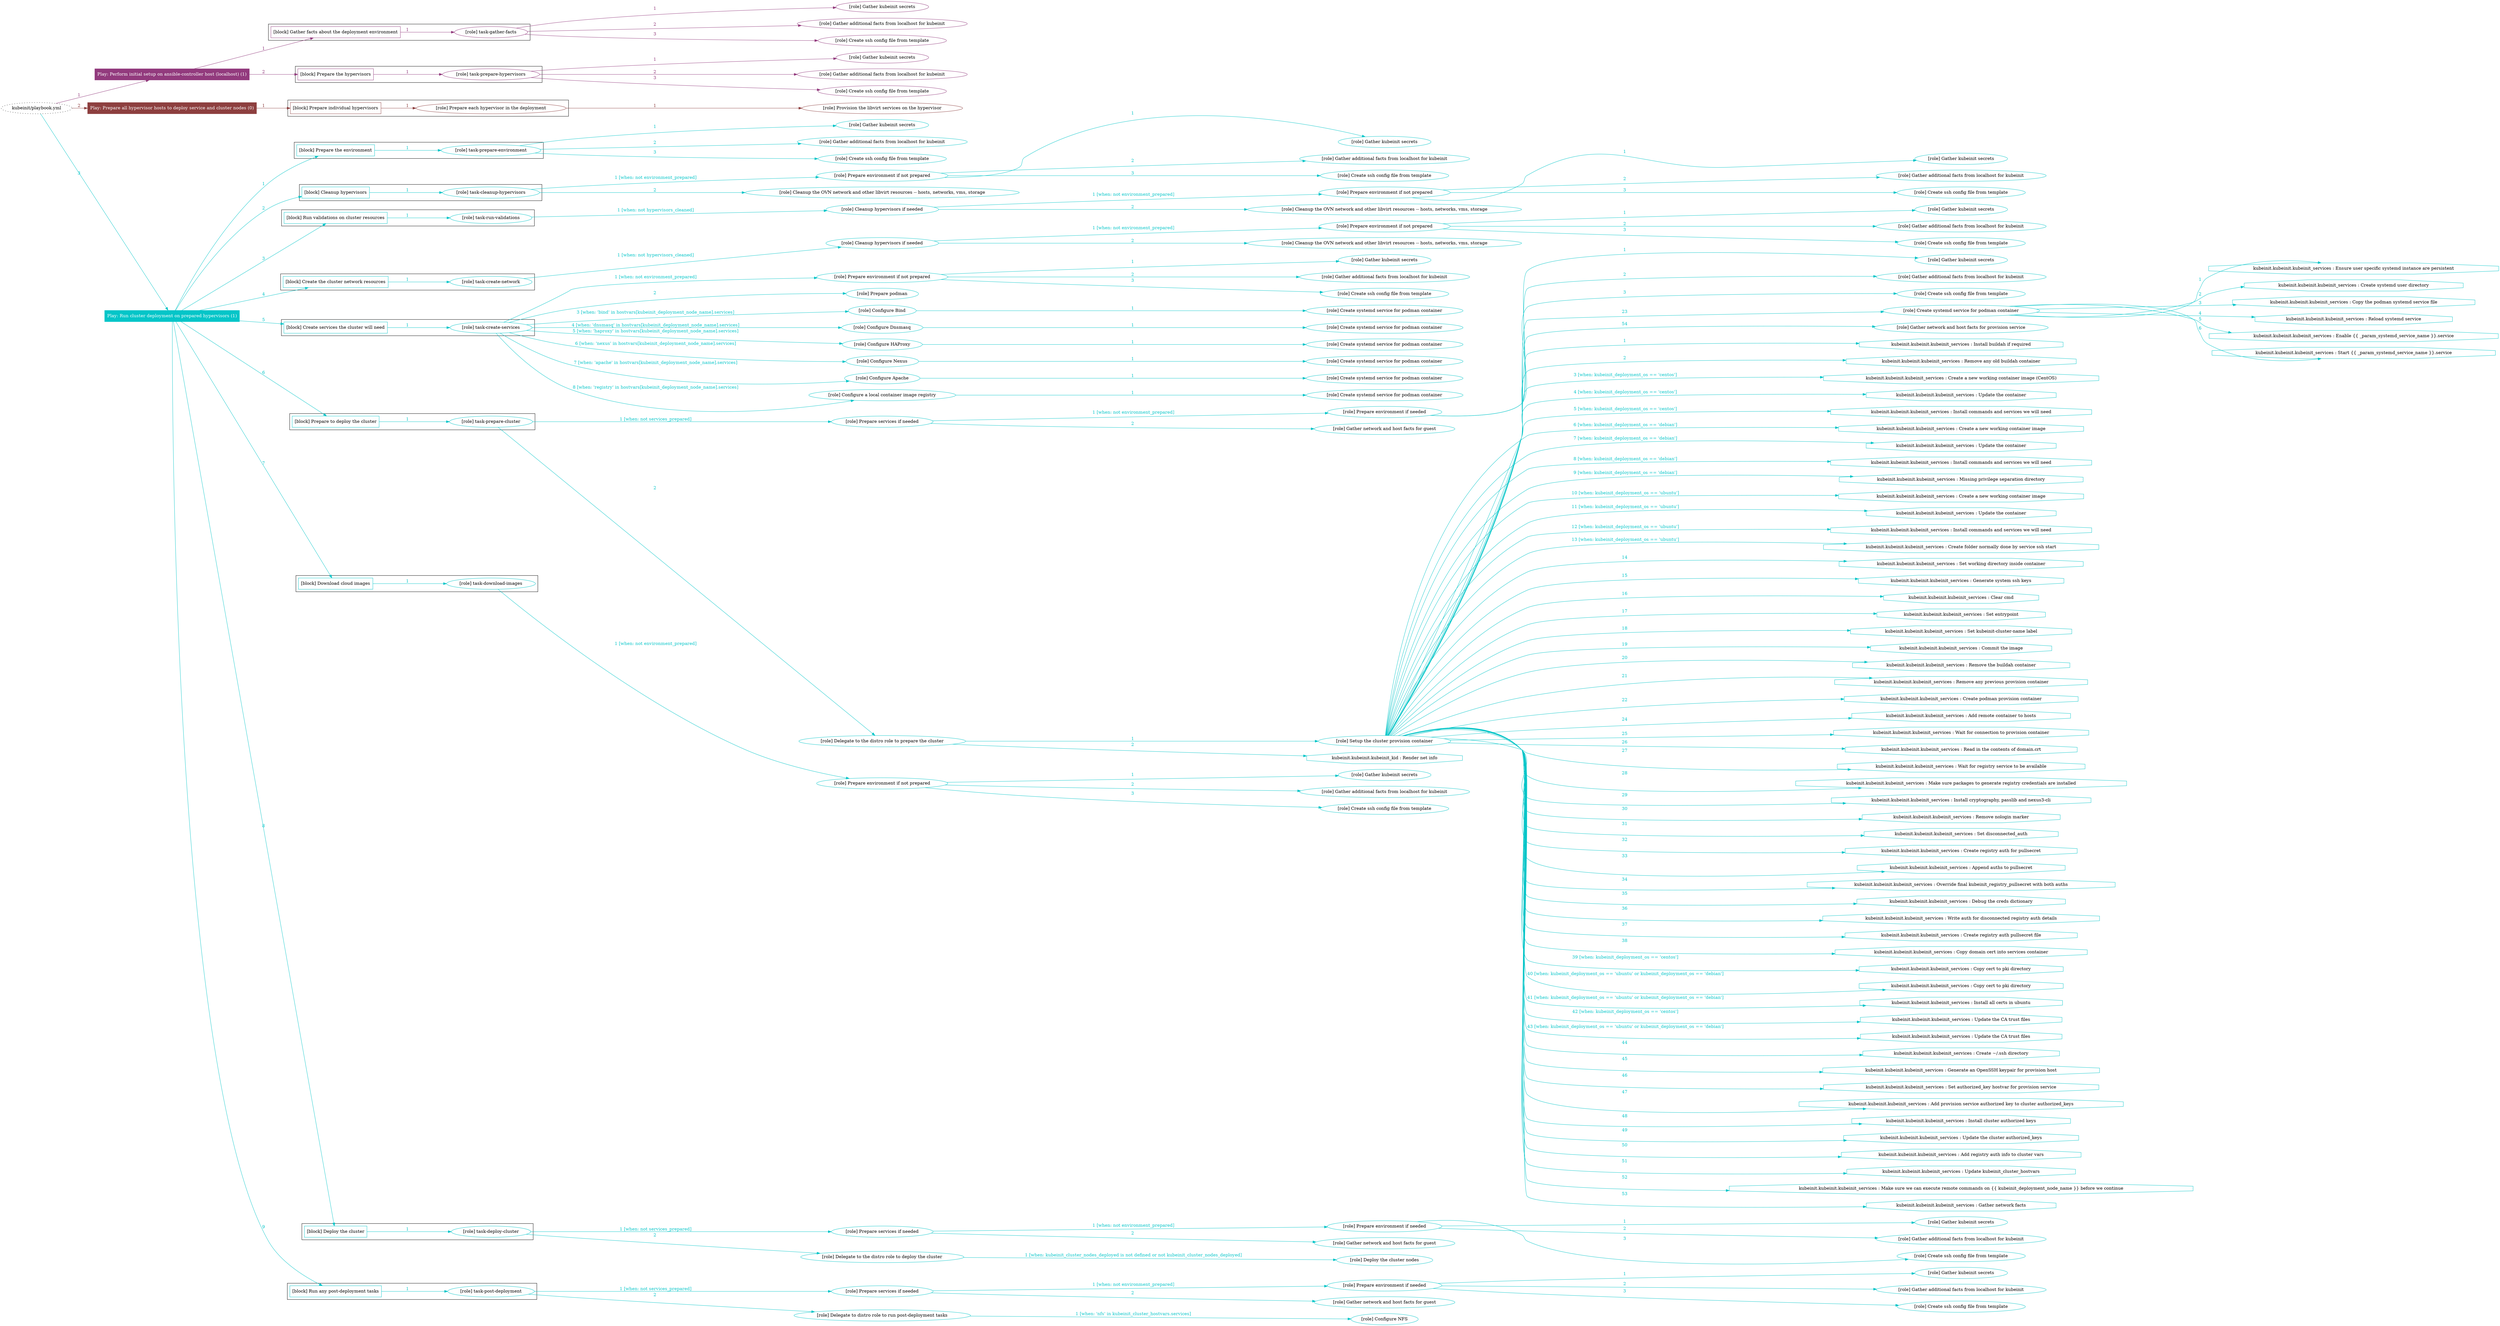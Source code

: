 digraph {
	graph [concentrate=true ordering=in rankdir=LR ratio=fill]
	edge [esep=5 sep=10]
	"kubeinit/playbook.yml" [URL="/home/runner/work/kubeinit/kubeinit/kubeinit/playbook.yml" id=playbook_d8edf17e style=dotted]
	play_91919f78 [label="Play: Perform initial setup on ansible-controller host (localhost) (1)" URL="/home/runner/work/kubeinit/kubeinit/kubeinit/playbook.yml" color="#923a7d" fontcolor="#ffffff" id=play_91919f78 shape=box style=filled tooltip=localhost]
	"kubeinit/playbook.yml" -> play_91919f78 [label="1 " color="#923a7d" fontcolor="#923a7d" id=edge_97066b58 labeltooltip="1 " tooltip="1 "]
	subgraph "Gather kubeinit secrets" {
		role_534dd133 [label="[role] Gather kubeinit secrets" URL="/home/runner/.ansible/collections/ansible_collections/kubeinit/kubeinit/roles/kubeinit_prepare/tasks/gather_kubeinit_facts.yml" color="#923a7d" id=role_534dd133 tooltip="Gather kubeinit secrets"]
	}
	subgraph "Gather additional facts from localhost for kubeinit" {
		role_e9955424 [label="[role] Gather additional facts from localhost for kubeinit" URL="/home/runner/.ansible/collections/ansible_collections/kubeinit/kubeinit/roles/kubeinit_prepare/tasks/gather_kubeinit_facts.yml" color="#923a7d" id=role_e9955424 tooltip="Gather additional facts from localhost for kubeinit"]
	}
	subgraph "Create ssh config file from template" {
		role_2d4eff71 [label="[role] Create ssh config file from template" URL="/home/runner/.ansible/collections/ansible_collections/kubeinit/kubeinit/roles/kubeinit_prepare/tasks/gather_kubeinit_facts.yml" color="#923a7d" id=role_2d4eff71 tooltip="Create ssh config file from template"]
	}
	subgraph "task-gather-facts" {
		role_13323088 [label="[role] task-gather-facts" URL="/home/runner/work/kubeinit/kubeinit/kubeinit/playbook.yml" color="#923a7d" id=role_13323088 tooltip="task-gather-facts"]
		role_13323088 -> role_534dd133 [label="1 " color="#923a7d" fontcolor="#923a7d" id=edge_edee6882 labeltooltip="1 " tooltip="1 "]
		role_13323088 -> role_e9955424 [label="2 " color="#923a7d" fontcolor="#923a7d" id=edge_ee580644 labeltooltip="2 " tooltip="2 "]
		role_13323088 -> role_2d4eff71 [label="3 " color="#923a7d" fontcolor="#923a7d" id=edge_54b29819 labeltooltip="3 " tooltip="3 "]
	}
	subgraph "Gather kubeinit secrets" {
		role_5553e8e1 [label="[role] Gather kubeinit secrets" URL="/home/runner/.ansible/collections/ansible_collections/kubeinit/kubeinit/roles/kubeinit_prepare/tasks/gather_kubeinit_facts.yml" color="#923a7d" id=role_5553e8e1 tooltip="Gather kubeinit secrets"]
	}
	subgraph "Gather additional facts from localhost for kubeinit" {
		role_616c8425 [label="[role] Gather additional facts from localhost for kubeinit" URL="/home/runner/.ansible/collections/ansible_collections/kubeinit/kubeinit/roles/kubeinit_prepare/tasks/gather_kubeinit_facts.yml" color="#923a7d" id=role_616c8425 tooltip="Gather additional facts from localhost for kubeinit"]
	}
	subgraph "Create ssh config file from template" {
		role_8ceb3a36 [label="[role] Create ssh config file from template" URL="/home/runner/.ansible/collections/ansible_collections/kubeinit/kubeinit/roles/kubeinit_prepare/tasks/gather_kubeinit_facts.yml" color="#923a7d" id=role_8ceb3a36 tooltip="Create ssh config file from template"]
	}
	subgraph "task-prepare-hypervisors" {
		role_3bd6c901 [label="[role] task-prepare-hypervisors" URL="/home/runner/work/kubeinit/kubeinit/kubeinit/playbook.yml" color="#923a7d" id=role_3bd6c901 tooltip="task-prepare-hypervisors"]
		role_3bd6c901 -> role_5553e8e1 [label="1 " color="#923a7d" fontcolor="#923a7d" id=edge_979234fe labeltooltip="1 " tooltip="1 "]
		role_3bd6c901 -> role_616c8425 [label="2 " color="#923a7d" fontcolor="#923a7d" id=edge_02c39e52 labeltooltip="2 " tooltip="2 "]
		role_3bd6c901 -> role_8ceb3a36 [label="3 " color="#923a7d" fontcolor="#923a7d" id=edge_eb908727 labeltooltip="3 " tooltip="3 "]
	}
	subgraph "Play: Perform initial setup on ansible-controller host (localhost) (1)" {
		play_91919f78 -> block_48f6039d [label=1 color="#923a7d" fontcolor="#923a7d" id=edge_34e79b3c labeltooltip=1 tooltip=1]
		subgraph cluster_block_48f6039d {
			block_48f6039d [label="[block] Gather facts about the deployment environment" URL="/home/runner/work/kubeinit/kubeinit/kubeinit/playbook.yml" color="#923a7d" id=block_48f6039d labeltooltip="Gather facts about the deployment environment" shape=box tooltip="Gather facts about the deployment environment"]
			block_48f6039d -> role_13323088 [label="1 " color="#923a7d" fontcolor="#923a7d" id=edge_ac94ebbe labeltooltip="1 " tooltip="1 "]
		}
		play_91919f78 -> block_ce30052e [label=2 color="#923a7d" fontcolor="#923a7d" id=edge_c4a12dfd labeltooltip=2 tooltip=2]
		subgraph cluster_block_ce30052e {
			block_ce30052e [label="[block] Prepare the hypervisors" URL="/home/runner/work/kubeinit/kubeinit/kubeinit/playbook.yml" color="#923a7d" id=block_ce30052e labeltooltip="Prepare the hypervisors" shape=box tooltip="Prepare the hypervisors"]
			block_ce30052e -> role_3bd6c901 [label="1 " color="#923a7d" fontcolor="#923a7d" id=edge_a53a1c86 labeltooltip="1 " tooltip="1 "]
		}
	}
	play_d954f026 [label="Play: Prepare all hypervisor hosts to deploy service and cluster nodes (0)" URL="/home/runner/work/kubeinit/kubeinit/kubeinit/playbook.yml" color="#8d3f3f" fontcolor="#ffffff" id=play_d954f026 shape=box style=filled tooltip="Play: Prepare all hypervisor hosts to deploy service and cluster nodes (0)"]
	"kubeinit/playbook.yml" -> play_d954f026 [label="2 " color="#8d3f3f" fontcolor="#8d3f3f" id=edge_4e6acb51 labeltooltip="2 " tooltip="2 "]
	subgraph "Provision the libvirt services on the hypervisor" {
		role_cd08ca8e [label="[role] Provision the libvirt services on the hypervisor" URL="/home/runner/.ansible/collections/ansible_collections/kubeinit/kubeinit/roles/kubeinit_prepare/tasks/prepare_hypervisor.yml" color="#8d3f3f" id=role_cd08ca8e tooltip="Provision the libvirt services on the hypervisor"]
	}
	subgraph "Prepare each hypervisor in the deployment" {
		role_e8686ed3 [label="[role] Prepare each hypervisor in the deployment" URL="/home/runner/work/kubeinit/kubeinit/kubeinit/playbook.yml" color="#8d3f3f" id=role_e8686ed3 tooltip="Prepare each hypervisor in the deployment"]
		role_e8686ed3 -> role_cd08ca8e [label="1 " color="#8d3f3f" fontcolor="#8d3f3f" id=edge_07a86aa9 labeltooltip="1 " tooltip="1 "]
	}
	subgraph "Play: Prepare all hypervisor hosts to deploy service and cluster nodes (0)" {
		play_d954f026 -> block_9b6d3b3c [label=1 color="#8d3f3f" fontcolor="#8d3f3f" id=edge_19c62a00 labeltooltip=1 tooltip=1]
		subgraph cluster_block_9b6d3b3c {
			block_9b6d3b3c [label="[block] Prepare individual hypervisors" URL="/home/runner/work/kubeinit/kubeinit/kubeinit/playbook.yml" color="#8d3f3f" id=block_9b6d3b3c labeltooltip="Prepare individual hypervisors" shape=box tooltip="Prepare individual hypervisors"]
			block_9b6d3b3c -> role_e8686ed3 [label="1 " color="#8d3f3f" fontcolor="#8d3f3f" id=edge_1ed32da9 labeltooltip="1 " tooltip="1 "]
		}
	}
	play_8e85b79d [label="Play: Run cluster deployment on prepared hypervisors (1)" URL="/home/runner/work/kubeinit/kubeinit/kubeinit/playbook.yml" color="#04c5c8" fontcolor="#ffffff" id=play_8e85b79d shape=box style=filled tooltip=localhost]
	"kubeinit/playbook.yml" -> play_8e85b79d [label="3 " color="#04c5c8" fontcolor="#04c5c8" id=edge_6585a78f labeltooltip="3 " tooltip="3 "]
	subgraph "Gather kubeinit secrets" {
		role_c84e667d [label="[role] Gather kubeinit secrets" URL="/home/runner/.ansible/collections/ansible_collections/kubeinit/kubeinit/roles/kubeinit_prepare/tasks/gather_kubeinit_facts.yml" color="#04c5c8" id=role_c84e667d tooltip="Gather kubeinit secrets"]
	}
	subgraph "Gather additional facts from localhost for kubeinit" {
		role_56088248 [label="[role] Gather additional facts from localhost for kubeinit" URL="/home/runner/.ansible/collections/ansible_collections/kubeinit/kubeinit/roles/kubeinit_prepare/tasks/gather_kubeinit_facts.yml" color="#04c5c8" id=role_56088248 tooltip="Gather additional facts from localhost for kubeinit"]
	}
	subgraph "Create ssh config file from template" {
		role_85aa11eb [label="[role] Create ssh config file from template" URL="/home/runner/.ansible/collections/ansible_collections/kubeinit/kubeinit/roles/kubeinit_prepare/tasks/gather_kubeinit_facts.yml" color="#04c5c8" id=role_85aa11eb tooltip="Create ssh config file from template"]
	}
	subgraph "task-prepare-environment" {
		role_a83f447b [label="[role] task-prepare-environment" URL="/home/runner/work/kubeinit/kubeinit/kubeinit/playbook.yml" color="#04c5c8" id=role_a83f447b tooltip="task-prepare-environment"]
		role_a83f447b -> role_c84e667d [label="1 " color="#04c5c8" fontcolor="#04c5c8" id=edge_14e8a3ee labeltooltip="1 " tooltip="1 "]
		role_a83f447b -> role_56088248 [label="2 " color="#04c5c8" fontcolor="#04c5c8" id=edge_f8c420bb labeltooltip="2 " tooltip="2 "]
		role_a83f447b -> role_85aa11eb [label="3 " color="#04c5c8" fontcolor="#04c5c8" id=edge_bc42b2df labeltooltip="3 " tooltip="3 "]
	}
	subgraph "Gather kubeinit secrets" {
		role_f308c777 [label="[role] Gather kubeinit secrets" URL="/home/runner/.ansible/collections/ansible_collections/kubeinit/kubeinit/roles/kubeinit_prepare/tasks/gather_kubeinit_facts.yml" color="#04c5c8" id=role_f308c777 tooltip="Gather kubeinit secrets"]
	}
	subgraph "Gather additional facts from localhost for kubeinit" {
		role_ad0238c7 [label="[role] Gather additional facts from localhost for kubeinit" URL="/home/runner/.ansible/collections/ansible_collections/kubeinit/kubeinit/roles/kubeinit_prepare/tasks/gather_kubeinit_facts.yml" color="#04c5c8" id=role_ad0238c7 tooltip="Gather additional facts from localhost for kubeinit"]
	}
	subgraph "Create ssh config file from template" {
		role_c9e53421 [label="[role] Create ssh config file from template" URL="/home/runner/.ansible/collections/ansible_collections/kubeinit/kubeinit/roles/kubeinit_prepare/tasks/gather_kubeinit_facts.yml" color="#04c5c8" id=role_c9e53421 tooltip="Create ssh config file from template"]
	}
	subgraph "Prepare environment if not prepared" {
		role_5fc9d0b2 [label="[role] Prepare environment if not prepared" URL="/home/runner/.ansible/collections/ansible_collections/kubeinit/kubeinit/roles/kubeinit_prepare/tasks/cleanup_hypervisors.yml" color="#04c5c8" id=role_5fc9d0b2 tooltip="Prepare environment if not prepared"]
		role_5fc9d0b2 -> role_f308c777 [label="1 " color="#04c5c8" fontcolor="#04c5c8" id=edge_0cd4cec4 labeltooltip="1 " tooltip="1 "]
		role_5fc9d0b2 -> role_ad0238c7 [label="2 " color="#04c5c8" fontcolor="#04c5c8" id=edge_46d53f6a labeltooltip="2 " tooltip="2 "]
		role_5fc9d0b2 -> role_c9e53421 [label="3 " color="#04c5c8" fontcolor="#04c5c8" id=edge_10315f6e labeltooltip="3 " tooltip="3 "]
	}
	subgraph "Cleanup the OVN network and other libvirt resources -- hosts, networks, vms, storage" {
		role_659d444f [label="[role] Cleanup the OVN network and other libvirt resources -- hosts, networks, vms, storage" URL="/home/runner/.ansible/collections/ansible_collections/kubeinit/kubeinit/roles/kubeinit_prepare/tasks/cleanup_hypervisors.yml" color="#04c5c8" id=role_659d444f tooltip="Cleanup the OVN network and other libvirt resources -- hosts, networks, vms, storage"]
	}
	subgraph "task-cleanup-hypervisors" {
		role_42e87252 [label="[role] task-cleanup-hypervisors" URL="/home/runner/work/kubeinit/kubeinit/kubeinit/playbook.yml" color="#04c5c8" id=role_42e87252 tooltip="task-cleanup-hypervisors"]
		role_42e87252 -> role_5fc9d0b2 [label="1 [when: not environment_prepared]" color="#04c5c8" fontcolor="#04c5c8" id=edge_23e53719 labeltooltip="1 [when: not environment_prepared]" tooltip="1 [when: not environment_prepared]"]
		role_42e87252 -> role_659d444f [label="2 " color="#04c5c8" fontcolor="#04c5c8" id=edge_cef9638b labeltooltip="2 " tooltip="2 "]
	}
	subgraph "Gather kubeinit secrets" {
		role_c31fa601 [label="[role] Gather kubeinit secrets" URL="/home/runner/.ansible/collections/ansible_collections/kubeinit/kubeinit/roles/kubeinit_prepare/tasks/gather_kubeinit_facts.yml" color="#04c5c8" id=role_c31fa601 tooltip="Gather kubeinit secrets"]
	}
	subgraph "Gather additional facts from localhost for kubeinit" {
		role_3e711845 [label="[role] Gather additional facts from localhost for kubeinit" URL="/home/runner/.ansible/collections/ansible_collections/kubeinit/kubeinit/roles/kubeinit_prepare/tasks/gather_kubeinit_facts.yml" color="#04c5c8" id=role_3e711845 tooltip="Gather additional facts from localhost for kubeinit"]
	}
	subgraph "Create ssh config file from template" {
		role_145435a0 [label="[role] Create ssh config file from template" URL="/home/runner/.ansible/collections/ansible_collections/kubeinit/kubeinit/roles/kubeinit_prepare/tasks/gather_kubeinit_facts.yml" color="#04c5c8" id=role_145435a0 tooltip="Create ssh config file from template"]
	}
	subgraph "Prepare environment if not prepared" {
		role_503d18e7 [label="[role] Prepare environment if not prepared" URL="/home/runner/.ansible/collections/ansible_collections/kubeinit/kubeinit/roles/kubeinit_prepare/tasks/cleanup_hypervisors.yml" color="#04c5c8" id=role_503d18e7 tooltip="Prepare environment if not prepared"]
		role_503d18e7 -> role_c31fa601 [label="1 " color="#04c5c8" fontcolor="#04c5c8" id=edge_e5513619 labeltooltip="1 " tooltip="1 "]
		role_503d18e7 -> role_3e711845 [label="2 " color="#04c5c8" fontcolor="#04c5c8" id=edge_7ebac48c labeltooltip="2 " tooltip="2 "]
		role_503d18e7 -> role_145435a0 [label="3 " color="#04c5c8" fontcolor="#04c5c8" id=edge_ab0aa46b labeltooltip="3 " tooltip="3 "]
	}
	subgraph "Cleanup the OVN network and other libvirt resources -- hosts, networks, vms, storage" {
		role_5dd15ae2 [label="[role] Cleanup the OVN network and other libvirt resources -- hosts, networks, vms, storage" URL="/home/runner/.ansible/collections/ansible_collections/kubeinit/kubeinit/roles/kubeinit_prepare/tasks/cleanup_hypervisors.yml" color="#04c5c8" id=role_5dd15ae2 tooltip="Cleanup the OVN network and other libvirt resources -- hosts, networks, vms, storage"]
	}
	subgraph "Cleanup hypervisors if needed" {
		role_cd819781 [label="[role] Cleanup hypervisors if needed" URL="/home/runner/.ansible/collections/ansible_collections/kubeinit/kubeinit/roles/kubeinit_validations/tasks/main.yml" color="#04c5c8" id=role_cd819781 tooltip="Cleanup hypervisors if needed"]
		role_cd819781 -> role_503d18e7 [label="1 [when: not environment_prepared]" color="#04c5c8" fontcolor="#04c5c8" id=edge_1495fccd labeltooltip="1 [when: not environment_prepared]" tooltip="1 [when: not environment_prepared]"]
		role_cd819781 -> role_5dd15ae2 [label="2 " color="#04c5c8" fontcolor="#04c5c8" id=edge_f5302191 labeltooltip="2 " tooltip="2 "]
	}
	subgraph "task-run-validations" {
		role_0a6de2b4 [label="[role] task-run-validations" URL="/home/runner/work/kubeinit/kubeinit/kubeinit/playbook.yml" color="#04c5c8" id=role_0a6de2b4 tooltip="task-run-validations"]
		role_0a6de2b4 -> role_cd819781 [label="1 [when: not hypervisors_cleaned]" color="#04c5c8" fontcolor="#04c5c8" id=edge_b6f9b4f4 labeltooltip="1 [when: not hypervisors_cleaned]" tooltip="1 [when: not hypervisors_cleaned]"]
	}
	subgraph "Gather kubeinit secrets" {
		role_c6cb3a43 [label="[role] Gather kubeinit secrets" URL="/home/runner/.ansible/collections/ansible_collections/kubeinit/kubeinit/roles/kubeinit_prepare/tasks/gather_kubeinit_facts.yml" color="#04c5c8" id=role_c6cb3a43 tooltip="Gather kubeinit secrets"]
	}
	subgraph "Gather additional facts from localhost for kubeinit" {
		role_7dfbe53e [label="[role] Gather additional facts from localhost for kubeinit" URL="/home/runner/.ansible/collections/ansible_collections/kubeinit/kubeinit/roles/kubeinit_prepare/tasks/gather_kubeinit_facts.yml" color="#04c5c8" id=role_7dfbe53e tooltip="Gather additional facts from localhost for kubeinit"]
	}
	subgraph "Create ssh config file from template" {
		role_ad10595f [label="[role] Create ssh config file from template" URL="/home/runner/.ansible/collections/ansible_collections/kubeinit/kubeinit/roles/kubeinit_prepare/tasks/gather_kubeinit_facts.yml" color="#04c5c8" id=role_ad10595f tooltip="Create ssh config file from template"]
	}
	subgraph "Prepare environment if not prepared" {
		role_91d38d7d [label="[role] Prepare environment if not prepared" URL="/home/runner/.ansible/collections/ansible_collections/kubeinit/kubeinit/roles/kubeinit_prepare/tasks/cleanup_hypervisors.yml" color="#04c5c8" id=role_91d38d7d tooltip="Prepare environment if not prepared"]
		role_91d38d7d -> role_c6cb3a43 [label="1 " color="#04c5c8" fontcolor="#04c5c8" id=edge_5012597a labeltooltip="1 " tooltip="1 "]
		role_91d38d7d -> role_7dfbe53e [label="2 " color="#04c5c8" fontcolor="#04c5c8" id=edge_ae10c80b labeltooltip="2 " tooltip="2 "]
		role_91d38d7d -> role_ad10595f [label="3 " color="#04c5c8" fontcolor="#04c5c8" id=edge_584858dd labeltooltip="3 " tooltip="3 "]
	}
	subgraph "Cleanup the OVN network and other libvirt resources -- hosts, networks, vms, storage" {
		role_4ef0354a [label="[role] Cleanup the OVN network and other libvirt resources -- hosts, networks, vms, storage" URL="/home/runner/.ansible/collections/ansible_collections/kubeinit/kubeinit/roles/kubeinit_prepare/tasks/cleanup_hypervisors.yml" color="#04c5c8" id=role_4ef0354a tooltip="Cleanup the OVN network and other libvirt resources -- hosts, networks, vms, storage"]
	}
	subgraph "Cleanup hypervisors if needed" {
		role_045dbce4 [label="[role] Cleanup hypervisors if needed" URL="/home/runner/.ansible/collections/ansible_collections/kubeinit/kubeinit/roles/kubeinit_libvirt/tasks/create_network.yml" color="#04c5c8" id=role_045dbce4 tooltip="Cleanup hypervisors if needed"]
		role_045dbce4 -> role_91d38d7d [label="1 [when: not environment_prepared]" color="#04c5c8" fontcolor="#04c5c8" id=edge_199dbb05 labeltooltip="1 [when: not environment_prepared]" tooltip="1 [when: not environment_prepared]"]
		role_045dbce4 -> role_4ef0354a [label="2 " color="#04c5c8" fontcolor="#04c5c8" id=edge_98d6af45 labeltooltip="2 " tooltip="2 "]
	}
	subgraph "task-create-network" {
		role_87e9367a [label="[role] task-create-network" URL="/home/runner/work/kubeinit/kubeinit/kubeinit/playbook.yml" color="#04c5c8" id=role_87e9367a tooltip="task-create-network"]
		role_87e9367a -> role_045dbce4 [label="1 [when: not hypervisors_cleaned]" color="#04c5c8" fontcolor="#04c5c8" id=edge_f9051b85 labeltooltip="1 [when: not hypervisors_cleaned]" tooltip="1 [when: not hypervisors_cleaned]"]
	}
	subgraph "Gather kubeinit secrets" {
		role_0ccccb12 [label="[role] Gather kubeinit secrets" URL="/home/runner/.ansible/collections/ansible_collections/kubeinit/kubeinit/roles/kubeinit_prepare/tasks/gather_kubeinit_facts.yml" color="#04c5c8" id=role_0ccccb12 tooltip="Gather kubeinit secrets"]
	}
	subgraph "Gather additional facts from localhost for kubeinit" {
		role_8d4ae168 [label="[role] Gather additional facts from localhost for kubeinit" URL="/home/runner/.ansible/collections/ansible_collections/kubeinit/kubeinit/roles/kubeinit_prepare/tasks/gather_kubeinit_facts.yml" color="#04c5c8" id=role_8d4ae168 tooltip="Gather additional facts from localhost for kubeinit"]
	}
	subgraph "Create ssh config file from template" {
		role_352d8368 [label="[role] Create ssh config file from template" URL="/home/runner/.ansible/collections/ansible_collections/kubeinit/kubeinit/roles/kubeinit_prepare/tasks/gather_kubeinit_facts.yml" color="#04c5c8" id=role_352d8368 tooltip="Create ssh config file from template"]
	}
	subgraph "Prepare environment if not prepared" {
		role_fa9506b9 [label="[role] Prepare environment if not prepared" URL="/home/runner/.ansible/collections/ansible_collections/kubeinit/kubeinit/roles/kubeinit_services/tasks/main.yml" color="#04c5c8" id=role_fa9506b9 tooltip="Prepare environment if not prepared"]
		role_fa9506b9 -> role_0ccccb12 [label="1 " color="#04c5c8" fontcolor="#04c5c8" id=edge_bb6bc873 labeltooltip="1 " tooltip="1 "]
		role_fa9506b9 -> role_8d4ae168 [label="2 " color="#04c5c8" fontcolor="#04c5c8" id=edge_6d5754e0 labeltooltip="2 " tooltip="2 "]
		role_fa9506b9 -> role_352d8368 [label="3 " color="#04c5c8" fontcolor="#04c5c8" id=edge_0ec5329e labeltooltip="3 " tooltip="3 "]
	}
	subgraph "Prepare podman" {
		role_de7541db [label="[role] Prepare podman" URL="/home/runner/.ansible/collections/ansible_collections/kubeinit/kubeinit/roles/kubeinit_services/tasks/00_create_service_pod.yml" color="#04c5c8" id=role_de7541db tooltip="Prepare podman"]
	}
	subgraph "Create systemd service for podman container" {
		role_30ba7dc6 [label="[role] Create systemd service for podman container" URL="/home/runner/.ansible/collections/ansible_collections/kubeinit/kubeinit/roles/kubeinit_bind/tasks/main.yml" color="#04c5c8" id=role_30ba7dc6 tooltip="Create systemd service for podman container"]
	}
	subgraph "Configure Bind" {
		role_d8e28362 [label="[role] Configure Bind" URL="/home/runner/.ansible/collections/ansible_collections/kubeinit/kubeinit/roles/kubeinit_services/tasks/start_services_containers.yml" color="#04c5c8" id=role_d8e28362 tooltip="Configure Bind"]
		role_d8e28362 -> role_30ba7dc6 [label="1 " color="#04c5c8" fontcolor="#04c5c8" id=edge_903e89f5 labeltooltip="1 " tooltip="1 "]
	}
	subgraph "Create systemd service for podman container" {
		role_fc38b185 [label="[role] Create systemd service for podman container" URL="/home/runner/.ansible/collections/ansible_collections/kubeinit/kubeinit/roles/kubeinit_dnsmasq/tasks/main.yml" color="#04c5c8" id=role_fc38b185 tooltip="Create systemd service for podman container"]
	}
	subgraph "Configure Dnsmasq" {
		role_7e677293 [label="[role] Configure Dnsmasq" URL="/home/runner/.ansible/collections/ansible_collections/kubeinit/kubeinit/roles/kubeinit_services/tasks/start_services_containers.yml" color="#04c5c8" id=role_7e677293 tooltip="Configure Dnsmasq"]
		role_7e677293 -> role_fc38b185 [label="1 " color="#04c5c8" fontcolor="#04c5c8" id=edge_5a8adb57 labeltooltip="1 " tooltip="1 "]
	}
	subgraph "Create systemd service for podman container" {
		role_721f8866 [label="[role] Create systemd service for podman container" URL="/home/runner/.ansible/collections/ansible_collections/kubeinit/kubeinit/roles/kubeinit_haproxy/tasks/main.yml" color="#04c5c8" id=role_721f8866 tooltip="Create systemd service for podman container"]
	}
	subgraph "Configure HAProxy" {
		role_9203cf92 [label="[role] Configure HAProxy" URL="/home/runner/.ansible/collections/ansible_collections/kubeinit/kubeinit/roles/kubeinit_services/tasks/start_services_containers.yml" color="#04c5c8" id=role_9203cf92 tooltip="Configure HAProxy"]
		role_9203cf92 -> role_721f8866 [label="1 " color="#04c5c8" fontcolor="#04c5c8" id=edge_ae816c1c labeltooltip="1 " tooltip="1 "]
	}
	subgraph "Create systemd service for podman container" {
		role_899568ab [label="[role] Create systemd service for podman container" URL="/home/runner/.ansible/collections/ansible_collections/kubeinit/kubeinit/roles/kubeinit_nexus/tasks/main.yml" color="#04c5c8" id=role_899568ab tooltip="Create systemd service for podman container"]
	}
	subgraph "Configure Nexus" {
		role_60741d73 [label="[role] Configure Nexus" URL="/home/runner/.ansible/collections/ansible_collections/kubeinit/kubeinit/roles/kubeinit_services/tasks/start_services_containers.yml" color="#04c5c8" id=role_60741d73 tooltip="Configure Nexus"]
		role_60741d73 -> role_899568ab [label="1 " color="#04c5c8" fontcolor="#04c5c8" id=edge_15b221e8 labeltooltip="1 " tooltip="1 "]
	}
	subgraph "Create systemd service for podman container" {
		role_e8224ca6 [label="[role] Create systemd service for podman container" URL="/home/runner/.ansible/collections/ansible_collections/kubeinit/kubeinit/roles/kubeinit_apache/tasks/main.yml" color="#04c5c8" id=role_e8224ca6 tooltip="Create systemd service for podman container"]
	}
	subgraph "Configure Apache" {
		role_03f275ef [label="[role] Configure Apache" URL="/home/runner/.ansible/collections/ansible_collections/kubeinit/kubeinit/roles/kubeinit_services/tasks/start_services_containers.yml" color="#04c5c8" id=role_03f275ef tooltip="Configure Apache"]
		role_03f275ef -> role_e8224ca6 [label="1 " color="#04c5c8" fontcolor="#04c5c8" id=edge_ad086131 labeltooltip="1 " tooltip="1 "]
	}
	subgraph "Create systemd service for podman container" {
		role_d1051efb [label="[role] Create systemd service for podman container" URL="/home/runner/.ansible/collections/ansible_collections/kubeinit/kubeinit/roles/kubeinit_registry/tasks/main.yml" color="#04c5c8" id=role_d1051efb tooltip="Create systemd service for podman container"]
	}
	subgraph "Configure a local container image registry" {
		role_3eaaea0b [label="[role] Configure a local container image registry" URL="/home/runner/.ansible/collections/ansible_collections/kubeinit/kubeinit/roles/kubeinit_services/tasks/start_services_containers.yml" color="#04c5c8" id=role_3eaaea0b tooltip="Configure a local container image registry"]
		role_3eaaea0b -> role_d1051efb [label="1 " color="#04c5c8" fontcolor="#04c5c8" id=edge_528234a9 labeltooltip="1 " tooltip="1 "]
	}
	subgraph "task-create-services" {
		role_2d23c98d [label="[role] task-create-services" URL="/home/runner/work/kubeinit/kubeinit/kubeinit/playbook.yml" color="#04c5c8" id=role_2d23c98d tooltip="task-create-services"]
		role_2d23c98d -> role_fa9506b9 [label="1 [when: not environment_prepared]" color="#04c5c8" fontcolor="#04c5c8" id=edge_72be6251 labeltooltip="1 [when: not environment_prepared]" tooltip="1 [when: not environment_prepared]"]
		role_2d23c98d -> role_de7541db [label="2 " color="#04c5c8" fontcolor="#04c5c8" id=edge_797b5ef6 labeltooltip="2 " tooltip="2 "]
		role_2d23c98d -> role_d8e28362 [label="3 [when: 'bind' in hostvars[kubeinit_deployment_node_name].services]" color="#04c5c8" fontcolor="#04c5c8" id=edge_821ac6b9 labeltooltip="3 [when: 'bind' in hostvars[kubeinit_deployment_node_name].services]" tooltip="3 [when: 'bind' in hostvars[kubeinit_deployment_node_name].services]"]
		role_2d23c98d -> role_7e677293 [label="4 [when: 'dnsmasq' in hostvars[kubeinit_deployment_node_name].services]" color="#04c5c8" fontcolor="#04c5c8" id=edge_afe9d09d labeltooltip="4 [when: 'dnsmasq' in hostvars[kubeinit_deployment_node_name].services]" tooltip="4 [when: 'dnsmasq' in hostvars[kubeinit_deployment_node_name].services]"]
		role_2d23c98d -> role_9203cf92 [label="5 [when: 'haproxy' in hostvars[kubeinit_deployment_node_name].services]" color="#04c5c8" fontcolor="#04c5c8" id=edge_85821196 labeltooltip="5 [when: 'haproxy' in hostvars[kubeinit_deployment_node_name].services]" tooltip="5 [when: 'haproxy' in hostvars[kubeinit_deployment_node_name].services]"]
		role_2d23c98d -> role_60741d73 [label="6 [when: 'nexus' in hostvars[kubeinit_deployment_node_name].services]" color="#04c5c8" fontcolor="#04c5c8" id=edge_eb5bb586 labeltooltip="6 [when: 'nexus' in hostvars[kubeinit_deployment_node_name].services]" tooltip="6 [when: 'nexus' in hostvars[kubeinit_deployment_node_name].services]"]
		role_2d23c98d -> role_03f275ef [label="7 [when: 'apache' in hostvars[kubeinit_deployment_node_name].services]" color="#04c5c8" fontcolor="#04c5c8" id=edge_ff2d629a labeltooltip="7 [when: 'apache' in hostvars[kubeinit_deployment_node_name].services]" tooltip="7 [when: 'apache' in hostvars[kubeinit_deployment_node_name].services]"]
		role_2d23c98d -> role_3eaaea0b [label="8 [when: 'registry' in hostvars[kubeinit_deployment_node_name].services]" color="#04c5c8" fontcolor="#04c5c8" id=edge_0e3328fd labeltooltip="8 [when: 'registry' in hostvars[kubeinit_deployment_node_name].services]" tooltip="8 [when: 'registry' in hostvars[kubeinit_deployment_node_name].services]"]
	}
	subgraph "Gather kubeinit secrets" {
		role_ea81a150 [label="[role] Gather kubeinit secrets" URL="/home/runner/.ansible/collections/ansible_collections/kubeinit/kubeinit/roles/kubeinit_prepare/tasks/gather_kubeinit_facts.yml" color="#04c5c8" id=role_ea81a150 tooltip="Gather kubeinit secrets"]
	}
	subgraph "Gather additional facts from localhost for kubeinit" {
		role_074cb32d [label="[role] Gather additional facts from localhost for kubeinit" URL="/home/runner/.ansible/collections/ansible_collections/kubeinit/kubeinit/roles/kubeinit_prepare/tasks/gather_kubeinit_facts.yml" color="#04c5c8" id=role_074cb32d tooltip="Gather additional facts from localhost for kubeinit"]
	}
	subgraph "Create ssh config file from template" {
		role_f2325905 [label="[role] Create ssh config file from template" URL="/home/runner/.ansible/collections/ansible_collections/kubeinit/kubeinit/roles/kubeinit_prepare/tasks/gather_kubeinit_facts.yml" color="#04c5c8" id=role_f2325905 tooltip="Create ssh config file from template"]
	}
	subgraph "Prepare environment if needed" {
		role_555b5ca4 [label="[role] Prepare environment if needed" URL="/home/runner/.ansible/collections/ansible_collections/kubeinit/kubeinit/roles/kubeinit_services/tasks/prepare_services.yml" color="#04c5c8" id=role_555b5ca4 tooltip="Prepare environment if needed"]
		role_555b5ca4 -> role_ea81a150 [label="1 " color="#04c5c8" fontcolor="#04c5c8" id=edge_e93e9a0c labeltooltip="1 " tooltip="1 "]
		role_555b5ca4 -> role_074cb32d [label="2 " color="#04c5c8" fontcolor="#04c5c8" id=edge_ade16ba0 labeltooltip="2 " tooltip="2 "]
		role_555b5ca4 -> role_f2325905 [label="3 " color="#04c5c8" fontcolor="#04c5c8" id=edge_43255109 labeltooltip="3 " tooltip="3 "]
	}
	subgraph "Gather network and host facts for guest" {
		role_0ea2c21f [label="[role] Gather network and host facts for guest" URL="/home/runner/.ansible/collections/ansible_collections/kubeinit/kubeinit/roles/kubeinit_services/tasks/prepare_services.yml" color="#04c5c8" id=role_0ea2c21f tooltip="Gather network and host facts for guest"]
	}
	subgraph "Prepare services if needed" {
		role_9508c314 [label="[role] Prepare services if needed" URL="/home/runner/.ansible/collections/ansible_collections/kubeinit/kubeinit/roles/kubeinit_prepare/tasks/prepare_cluster.yml" color="#04c5c8" id=role_9508c314 tooltip="Prepare services if needed"]
		role_9508c314 -> role_555b5ca4 [label="1 [when: not environment_prepared]" color="#04c5c8" fontcolor="#04c5c8" id=edge_3a6011f4 labeltooltip="1 [when: not environment_prepared]" tooltip="1 [when: not environment_prepared]"]
		role_9508c314 -> role_0ea2c21f [label="2 " color="#04c5c8" fontcolor="#04c5c8" id=edge_1f465568 labeltooltip="2 " tooltip="2 "]
	}
	subgraph "Create systemd service for podman container" {
		role_00034e3e [label="[role] Create systemd service for podman container" URL="/home/runner/.ansible/collections/ansible_collections/kubeinit/kubeinit/roles/kubeinit_services/tasks/create_provision_container.yml" color="#04c5c8" id=role_00034e3e tooltip="Create systemd service for podman container"]
		task_ce29a610 [label="kubeinit.kubeinit.kubeinit_services : Ensure user specific systemd instance are persistent" URL="/home/runner/.ansible/collections/ansible_collections/kubeinit/kubeinit/roles/kubeinit_services/tasks/create_managed_service.yml" color="#04c5c8" id=task_ce29a610 shape=octagon tooltip="kubeinit.kubeinit.kubeinit_services : Ensure user specific systemd instance are persistent"]
		role_00034e3e -> task_ce29a610 [label="1 " color="#04c5c8" fontcolor="#04c5c8" id=edge_d8d11942 labeltooltip="1 " tooltip="1 "]
		task_b31b795b [label="kubeinit.kubeinit.kubeinit_services : Create systemd user directory" URL="/home/runner/.ansible/collections/ansible_collections/kubeinit/kubeinit/roles/kubeinit_services/tasks/create_managed_service.yml" color="#04c5c8" id=task_b31b795b shape=octagon tooltip="kubeinit.kubeinit.kubeinit_services : Create systemd user directory"]
		role_00034e3e -> task_b31b795b [label="2 " color="#04c5c8" fontcolor="#04c5c8" id=edge_7c2404a6 labeltooltip="2 " tooltip="2 "]
		task_6db32507 [label="kubeinit.kubeinit.kubeinit_services : Copy the podman systemd service file" URL="/home/runner/.ansible/collections/ansible_collections/kubeinit/kubeinit/roles/kubeinit_services/tasks/create_managed_service.yml" color="#04c5c8" id=task_6db32507 shape=octagon tooltip="kubeinit.kubeinit.kubeinit_services : Copy the podman systemd service file"]
		role_00034e3e -> task_6db32507 [label="3 " color="#04c5c8" fontcolor="#04c5c8" id=edge_15e993bb labeltooltip="3 " tooltip="3 "]
		task_5a13c5f3 [label="kubeinit.kubeinit.kubeinit_services : Reload systemd service" URL="/home/runner/.ansible/collections/ansible_collections/kubeinit/kubeinit/roles/kubeinit_services/tasks/create_managed_service.yml" color="#04c5c8" id=task_5a13c5f3 shape=octagon tooltip="kubeinit.kubeinit.kubeinit_services : Reload systemd service"]
		role_00034e3e -> task_5a13c5f3 [label="4 " color="#04c5c8" fontcolor="#04c5c8" id=edge_954024ef labeltooltip="4 " tooltip="4 "]
		task_9783c984 [label="kubeinit.kubeinit.kubeinit_services : Enable {{ _param_systemd_service_name }}.service" URL="/home/runner/.ansible/collections/ansible_collections/kubeinit/kubeinit/roles/kubeinit_services/tasks/create_managed_service.yml" color="#04c5c8" id=task_9783c984 shape=octagon tooltip="kubeinit.kubeinit.kubeinit_services : Enable {{ _param_systemd_service_name }}.service"]
		role_00034e3e -> task_9783c984 [label="5 " color="#04c5c8" fontcolor="#04c5c8" id=edge_91b4c30a labeltooltip="5 " tooltip="5 "]
		task_a76741d5 [label="kubeinit.kubeinit.kubeinit_services : Start {{ _param_systemd_service_name }}.service" URL="/home/runner/.ansible/collections/ansible_collections/kubeinit/kubeinit/roles/kubeinit_services/tasks/create_managed_service.yml" color="#04c5c8" id=task_a76741d5 shape=octagon tooltip="kubeinit.kubeinit.kubeinit_services : Start {{ _param_systemd_service_name }}.service"]
		role_00034e3e -> task_a76741d5 [label="6 " color="#04c5c8" fontcolor="#04c5c8" id=edge_16400042 labeltooltip="6 " tooltip="6 "]
	}
	subgraph "Gather network and host facts for provision service" {
		role_936c81a8 [label="[role] Gather network and host facts for provision service" URL="/home/runner/.ansible/collections/ansible_collections/kubeinit/kubeinit/roles/kubeinit_services/tasks/create_provision_container.yml" color="#04c5c8" id=role_936c81a8 tooltip="Gather network and host facts for provision service"]
	}
	subgraph "Setup the cluster provision container" {
		role_508bf0f7 [label="[role] Setup the cluster provision container" URL="/home/runner/.ansible/collections/ansible_collections/kubeinit/kubeinit/roles/kubeinit_kid/tasks/prepare_cluster.yml" color="#04c5c8" id=role_508bf0f7 tooltip="Setup the cluster provision container"]
		task_6bd46a93 [label="kubeinit.kubeinit.kubeinit_services : Install buildah if required" URL="/home/runner/.ansible/collections/ansible_collections/kubeinit/kubeinit/roles/kubeinit_services/tasks/create_provision_container.yml" color="#04c5c8" id=task_6bd46a93 shape=octagon tooltip="kubeinit.kubeinit.kubeinit_services : Install buildah if required"]
		role_508bf0f7 -> task_6bd46a93 [label="1 " color="#04c5c8" fontcolor="#04c5c8" id=edge_6bff5929 labeltooltip="1 " tooltip="1 "]
		task_7535ceec [label="kubeinit.kubeinit.kubeinit_services : Remove any old buildah container" URL="/home/runner/.ansible/collections/ansible_collections/kubeinit/kubeinit/roles/kubeinit_services/tasks/create_provision_container.yml" color="#04c5c8" id=task_7535ceec shape=octagon tooltip="kubeinit.kubeinit.kubeinit_services : Remove any old buildah container"]
		role_508bf0f7 -> task_7535ceec [label="2 " color="#04c5c8" fontcolor="#04c5c8" id=edge_56b1c877 labeltooltip="2 " tooltip="2 "]
		task_50a878dd [label="kubeinit.kubeinit.kubeinit_services : Create a new working container image (CentOS)" URL="/home/runner/.ansible/collections/ansible_collections/kubeinit/kubeinit/roles/kubeinit_services/tasks/create_provision_container.yml" color="#04c5c8" id=task_50a878dd shape=octagon tooltip="kubeinit.kubeinit.kubeinit_services : Create a new working container image (CentOS)"]
		role_508bf0f7 -> task_50a878dd [label="3 [when: kubeinit_deployment_os == 'centos']" color="#04c5c8" fontcolor="#04c5c8" id=edge_3c078abd labeltooltip="3 [when: kubeinit_deployment_os == 'centos']" tooltip="3 [when: kubeinit_deployment_os == 'centos']"]
		task_358d0fdc [label="kubeinit.kubeinit.kubeinit_services : Update the container" URL="/home/runner/.ansible/collections/ansible_collections/kubeinit/kubeinit/roles/kubeinit_services/tasks/create_provision_container.yml" color="#04c5c8" id=task_358d0fdc shape=octagon tooltip="kubeinit.kubeinit.kubeinit_services : Update the container"]
		role_508bf0f7 -> task_358d0fdc [label="4 [when: kubeinit_deployment_os == 'centos']" color="#04c5c8" fontcolor="#04c5c8" id=edge_e42fbbaf labeltooltip="4 [when: kubeinit_deployment_os == 'centos']" tooltip="4 [when: kubeinit_deployment_os == 'centos']"]
		task_1dbc148d [label="kubeinit.kubeinit.kubeinit_services : Install commands and services we will need" URL="/home/runner/.ansible/collections/ansible_collections/kubeinit/kubeinit/roles/kubeinit_services/tasks/create_provision_container.yml" color="#04c5c8" id=task_1dbc148d shape=octagon tooltip="kubeinit.kubeinit.kubeinit_services : Install commands and services we will need"]
		role_508bf0f7 -> task_1dbc148d [label="5 [when: kubeinit_deployment_os == 'centos']" color="#04c5c8" fontcolor="#04c5c8" id=edge_bcaec418 labeltooltip="5 [when: kubeinit_deployment_os == 'centos']" tooltip="5 [when: kubeinit_deployment_os == 'centos']"]
		task_e56cea7d [label="kubeinit.kubeinit.kubeinit_services : Create a new working container image" URL="/home/runner/.ansible/collections/ansible_collections/kubeinit/kubeinit/roles/kubeinit_services/tasks/create_provision_container.yml" color="#04c5c8" id=task_e56cea7d shape=octagon tooltip="kubeinit.kubeinit.kubeinit_services : Create a new working container image"]
		role_508bf0f7 -> task_e56cea7d [label="6 [when: kubeinit_deployment_os == 'debian']" color="#04c5c8" fontcolor="#04c5c8" id=edge_c8683725 labeltooltip="6 [when: kubeinit_deployment_os == 'debian']" tooltip="6 [when: kubeinit_deployment_os == 'debian']"]
		task_f42c7c4c [label="kubeinit.kubeinit.kubeinit_services : Update the container" URL="/home/runner/.ansible/collections/ansible_collections/kubeinit/kubeinit/roles/kubeinit_services/tasks/create_provision_container.yml" color="#04c5c8" id=task_f42c7c4c shape=octagon tooltip="kubeinit.kubeinit.kubeinit_services : Update the container"]
		role_508bf0f7 -> task_f42c7c4c [label="7 [when: kubeinit_deployment_os == 'debian']" color="#04c5c8" fontcolor="#04c5c8" id=edge_9256597b labeltooltip="7 [when: kubeinit_deployment_os == 'debian']" tooltip="7 [when: kubeinit_deployment_os == 'debian']"]
		task_e6508497 [label="kubeinit.kubeinit.kubeinit_services : Install commands and services we will need" URL="/home/runner/.ansible/collections/ansible_collections/kubeinit/kubeinit/roles/kubeinit_services/tasks/create_provision_container.yml" color="#04c5c8" id=task_e6508497 shape=octagon tooltip="kubeinit.kubeinit.kubeinit_services : Install commands and services we will need"]
		role_508bf0f7 -> task_e6508497 [label="8 [when: kubeinit_deployment_os == 'debian']" color="#04c5c8" fontcolor="#04c5c8" id=edge_f6e2eaf7 labeltooltip="8 [when: kubeinit_deployment_os == 'debian']" tooltip="8 [when: kubeinit_deployment_os == 'debian']"]
		task_3dd5ee13 [label="kubeinit.kubeinit.kubeinit_services : Missing privilege separation directory" URL="/home/runner/.ansible/collections/ansible_collections/kubeinit/kubeinit/roles/kubeinit_services/tasks/create_provision_container.yml" color="#04c5c8" id=task_3dd5ee13 shape=octagon tooltip="kubeinit.kubeinit.kubeinit_services : Missing privilege separation directory"]
		role_508bf0f7 -> task_3dd5ee13 [label="9 [when: kubeinit_deployment_os == 'debian']" color="#04c5c8" fontcolor="#04c5c8" id=edge_1be2b6eb labeltooltip="9 [when: kubeinit_deployment_os == 'debian']" tooltip="9 [when: kubeinit_deployment_os == 'debian']"]
		task_918ca237 [label="kubeinit.kubeinit.kubeinit_services : Create a new working container image" URL="/home/runner/.ansible/collections/ansible_collections/kubeinit/kubeinit/roles/kubeinit_services/tasks/create_provision_container.yml" color="#04c5c8" id=task_918ca237 shape=octagon tooltip="kubeinit.kubeinit.kubeinit_services : Create a new working container image"]
		role_508bf0f7 -> task_918ca237 [label="10 [when: kubeinit_deployment_os == 'ubuntu']" color="#04c5c8" fontcolor="#04c5c8" id=edge_998d11a3 labeltooltip="10 [when: kubeinit_deployment_os == 'ubuntu']" tooltip="10 [when: kubeinit_deployment_os == 'ubuntu']"]
		task_bb748a57 [label="kubeinit.kubeinit.kubeinit_services : Update the container" URL="/home/runner/.ansible/collections/ansible_collections/kubeinit/kubeinit/roles/kubeinit_services/tasks/create_provision_container.yml" color="#04c5c8" id=task_bb748a57 shape=octagon tooltip="kubeinit.kubeinit.kubeinit_services : Update the container"]
		role_508bf0f7 -> task_bb748a57 [label="11 [when: kubeinit_deployment_os == 'ubuntu']" color="#04c5c8" fontcolor="#04c5c8" id=edge_1073baeb labeltooltip="11 [when: kubeinit_deployment_os == 'ubuntu']" tooltip="11 [when: kubeinit_deployment_os == 'ubuntu']"]
		task_64166de1 [label="kubeinit.kubeinit.kubeinit_services : Install commands and services we will need" URL="/home/runner/.ansible/collections/ansible_collections/kubeinit/kubeinit/roles/kubeinit_services/tasks/create_provision_container.yml" color="#04c5c8" id=task_64166de1 shape=octagon tooltip="kubeinit.kubeinit.kubeinit_services : Install commands and services we will need"]
		role_508bf0f7 -> task_64166de1 [label="12 [when: kubeinit_deployment_os == 'ubuntu']" color="#04c5c8" fontcolor="#04c5c8" id=edge_dc8dd050 labeltooltip="12 [when: kubeinit_deployment_os == 'ubuntu']" tooltip="12 [when: kubeinit_deployment_os == 'ubuntu']"]
		task_f2ef5aa5 [label="kubeinit.kubeinit.kubeinit_services : Create folder normally done by service ssh start" URL="/home/runner/.ansible/collections/ansible_collections/kubeinit/kubeinit/roles/kubeinit_services/tasks/create_provision_container.yml" color="#04c5c8" id=task_f2ef5aa5 shape=octagon tooltip="kubeinit.kubeinit.kubeinit_services : Create folder normally done by service ssh start"]
		role_508bf0f7 -> task_f2ef5aa5 [label="13 [when: kubeinit_deployment_os == 'ubuntu']" color="#04c5c8" fontcolor="#04c5c8" id=edge_496fc7ed labeltooltip="13 [when: kubeinit_deployment_os == 'ubuntu']" tooltip="13 [when: kubeinit_deployment_os == 'ubuntu']"]
		task_aa4597a2 [label="kubeinit.kubeinit.kubeinit_services : Set working directory inside container" URL="/home/runner/.ansible/collections/ansible_collections/kubeinit/kubeinit/roles/kubeinit_services/tasks/create_provision_container.yml" color="#04c5c8" id=task_aa4597a2 shape=octagon tooltip="kubeinit.kubeinit.kubeinit_services : Set working directory inside container"]
		role_508bf0f7 -> task_aa4597a2 [label="14 " color="#04c5c8" fontcolor="#04c5c8" id=edge_2befd215 labeltooltip="14 " tooltip="14 "]
		task_06357a21 [label="kubeinit.kubeinit.kubeinit_services : Generate system ssh keys" URL="/home/runner/.ansible/collections/ansible_collections/kubeinit/kubeinit/roles/kubeinit_services/tasks/create_provision_container.yml" color="#04c5c8" id=task_06357a21 shape=octagon tooltip="kubeinit.kubeinit.kubeinit_services : Generate system ssh keys"]
		role_508bf0f7 -> task_06357a21 [label="15 " color="#04c5c8" fontcolor="#04c5c8" id=edge_dbc33ed2 labeltooltip="15 " tooltip="15 "]
		task_6c029508 [label="kubeinit.kubeinit.kubeinit_services : Clear cmd" URL="/home/runner/.ansible/collections/ansible_collections/kubeinit/kubeinit/roles/kubeinit_services/tasks/create_provision_container.yml" color="#04c5c8" id=task_6c029508 shape=octagon tooltip="kubeinit.kubeinit.kubeinit_services : Clear cmd"]
		role_508bf0f7 -> task_6c029508 [label="16 " color="#04c5c8" fontcolor="#04c5c8" id=edge_977744b8 labeltooltip="16 " tooltip="16 "]
		task_fa133dc9 [label="kubeinit.kubeinit.kubeinit_services : Set entrypoint" URL="/home/runner/.ansible/collections/ansible_collections/kubeinit/kubeinit/roles/kubeinit_services/tasks/create_provision_container.yml" color="#04c5c8" id=task_fa133dc9 shape=octagon tooltip="kubeinit.kubeinit.kubeinit_services : Set entrypoint"]
		role_508bf0f7 -> task_fa133dc9 [label="17 " color="#04c5c8" fontcolor="#04c5c8" id=edge_0f152d1b labeltooltip="17 " tooltip="17 "]
		task_4235c1cc [label="kubeinit.kubeinit.kubeinit_services : Set kubeinit-cluster-name label" URL="/home/runner/.ansible/collections/ansible_collections/kubeinit/kubeinit/roles/kubeinit_services/tasks/create_provision_container.yml" color="#04c5c8" id=task_4235c1cc shape=octagon tooltip="kubeinit.kubeinit.kubeinit_services : Set kubeinit-cluster-name label"]
		role_508bf0f7 -> task_4235c1cc [label="18 " color="#04c5c8" fontcolor="#04c5c8" id=edge_c3ca6f41 labeltooltip="18 " tooltip="18 "]
		task_c025f3bc [label="kubeinit.kubeinit.kubeinit_services : Commit the image" URL="/home/runner/.ansible/collections/ansible_collections/kubeinit/kubeinit/roles/kubeinit_services/tasks/create_provision_container.yml" color="#04c5c8" id=task_c025f3bc shape=octagon tooltip="kubeinit.kubeinit.kubeinit_services : Commit the image"]
		role_508bf0f7 -> task_c025f3bc [label="19 " color="#04c5c8" fontcolor="#04c5c8" id=edge_5873f63a labeltooltip="19 " tooltip="19 "]
		task_4dc79755 [label="kubeinit.kubeinit.kubeinit_services : Remove the buildah container" URL="/home/runner/.ansible/collections/ansible_collections/kubeinit/kubeinit/roles/kubeinit_services/tasks/create_provision_container.yml" color="#04c5c8" id=task_4dc79755 shape=octagon tooltip="kubeinit.kubeinit.kubeinit_services : Remove the buildah container"]
		role_508bf0f7 -> task_4dc79755 [label="20 " color="#04c5c8" fontcolor="#04c5c8" id=edge_542c48b1 labeltooltip="20 " tooltip="20 "]
		task_bee43d45 [label="kubeinit.kubeinit.kubeinit_services : Remove any previous provision container" URL="/home/runner/.ansible/collections/ansible_collections/kubeinit/kubeinit/roles/kubeinit_services/tasks/create_provision_container.yml" color="#04c5c8" id=task_bee43d45 shape=octagon tooltip="kubeinit.kubeinit.kubeinit_services : Remove any previous provision container"]
		role_508bf0f7 -> task_bee43d45 [label="21 " color="#04c5c8" fontcolor="#04c5c8" id=edge_03eff51a labeltooltip="21 " tooltip="21 "]
		task_7e11751f [label="kubeinit.kubeinit.kubeinit_services : Create podman provision container" URL="/home/runner/.ansible/collections/ansible_collections/kubeinit/kubeinit/roles/kubeinit_services/tasks/create_provision_container.yml" color="#04c5c8" id=task_7e11751f shape=octagon tooltip="kubeinit.kubeinit.kubeinit_services : Create podman provision container"]
		role_508bf0f7 -> task_7e11751f [label="22 " color="#04c5c8" fontcolor="#04c5c8" id=edge_f4767eff labeltooltip="22 " tooltip="22 "]
		role_508bf0f7 -> role_00034e3e [label="23 " color="#04c5c8" fontcolor="#04c5c8" id=edge_07d64a27 labeltooltip="23 " tooltip="23 "]
		task_6aca109b [label="kubeinit.kubeinit.kubeinit_services : Add remote container to hosts" URL="/home/runner/.ansible/collections/ansible_collections/kubeinit/kubeinit/roles/kubeinit_services/tasks/create_provision_container.yml" color="#04c5c8" id=task_6aca109b shape=octagon tooltip="kubeinit.kubeinit.kubeinit_services : Add remote container to hosts"]
		role_508bf0f7 -> task_6aca109b [label="24 " color="#04c5c8" fontcolor="#04c5c8" id=edge_a0ea022f labeltooltip="24 " tooltip="24 "]
		task_7db1a731 [label="kubeinit.kubeinit.kubeinit_services : Wait for connection to provision container" URL="/home/runner/.ansible/collections/ansible_collections/kubeinit/kubeinit/roles/kubeinit_services/tasks/create_provision_container.yml" color="#04c5c8" id=task_7db1a731 shape=octagon tooltip="kubeinit.kubeinit.kubeinit_services : Wait for connection to provision container"]
		role_508bf0f7 -> task_7db1a731 [label="25 " color="#04c5c8" fontcolor="#04c5c8" id=edge_93e8fac0 labeltooltip="25 " tooltip="25 "]
		task_9ab12aa1 [label="kubeinit.kubeinit.kubeinit_services : Read in the contents of domain.crt" URL="/home/runner/.ansible/collections/ansible_collections/kubeinit/kubeinit/roles/kubeinit_services/tasks/create_provision_container.yml" color="#04c5c8" id=task_9ab12aa1 shape=octagon tooltip="kubeinit.kubeinit.kubeinit_services : Read in the contents of domain.crt"]
		role_508bf0f7 -> task_9ab12aa1 [label="26 " color="#04c5c8" fontcolor="#04c5c8" id=edge_3dad0b71 labeltooltip="26 " tooltip="26 "]
		task_e14f0d98 [label="kubeinit.kubeinit.kubeinit_services : Wait for registry service to be available" URL="/home/runner/.ansible/collections/ansible_collections/kubeinit/kubeinit/roles/kubeinit_services/tasks/create_provision_container.yml" color="#04c5c8" id=task_e14f0d98 shape=octagon tooltip="kubeinit.kubeinit.kubeinit_services : Wait for registry service to be available"]
		role_508bf0f7 -> task_e14f0d98 [label="27 " color="#04c5c8" fontcolor="#04c5c8" id=edge_6db740cf labeltooltip="27 " tooltip="27 "]
		task_b0edcb75 [label="kubeinit.kubeinit.kubeinit_services : Make sure packages to generate registry credentials are installed" URL="/home/runner/.ansible/collections/ansible_collections/kubeinit/kubeinit/roles/kubeinit_services/tasks/create_provision_container.yml" color="#04c5c8" id=task_b0edcb75 shape=octagon tooltip="kubeinit.kubeinit.kubeinit_services : Make sure packages to generate registry credentials are installed"]
		role_508bf0f7 -> task_b0edcb75 [label="28 " color="#04c5c8" fontcolor="#04c5c8" id=edge_ec1bb558 labeltooltip="28 " tooltip="28 "]
		task_67c893e6 [label="kubeinit.kubeinit.kubeinit_services : Install cryptography, passlib and nexus3-cli" URL="/home/runner/.ansible/collections/ansible_collections/kubeinit/kubeinit/roles/kubeinit_services/tasks/create_provision_container.yml" color="#04c5c8" id=task_67c893e6 shape=octagon tooltip="kubeinit.kubeinit.kubeinit_services : Install cryptography, passlib and nexus3-cli"]
		role_508bf0f7 -> task_67c893e6 [label="29 " color="#04c5c8" fontcolor="#04c5c8" id=edge_b5dadeb0 labeltooltip="29 " tooltip="29 "]
		task_8c60c837 [label="kubeinit.kubeinit.kubeinit_services : Remove nologin marker" URL="/home/runner/.ansible/collections/ansible_collections/kubeinit/kubeinit/roles/kubeinit_services/tasks/create_provision_container.yml" color="#04c5c8" id=task_8c60c837 shape=octagon tooltip="kubeinit.kubeinit.kubeinit_services : Remove nologin marker"]
		role_508bf0f7 -> task_8c60c837 [label="30 " color="#04c5c8" fontcolor="#04c5c8" id=edge_2d5a2ae8 labeltooltip="30 " tooltip="30 "]
		task_5b8844f2 [label="kubeinit.kubeinit.kubeinit_services : Set disconnected_auth" URL="/home/runner/.ansible/collections/ansible_collections/kubeinit/kubeinit/roles/kubeinit_services/tasks/create_provision_container.yml" color="#04c5c8" id=task_5b8844f2 shape=octagon tooltip="kubeinit.kubeinit.kubeinit_services : Set disconnected_auth"]
		role_508bf0f7 -> task_5b8844f2 [label="31 " color="#04c5c8" fontcolor="#04c5c8" id=edge_9635124c labeltooltip="31 " tooltip="31 "]
		task_5ab22ec3 [label="kubeinit.kubeinit.kubeinit_services : Create registry auth for pullsecret" URL="/home/runner/.ansible/collections/ansible_collections/kubeinit/kubeinit/roles/kubeinit_services/tasks/create_provision_container.yml" color="#04c5c8" id=task_5ab22ec3 shape=octagon tooltip="kubeinit.kubeinit.kubeinit_services : Create registry auth for pullsecret"]
		role_508bf0f7 -> task_5ab22ec3 [label="32 " color="#04c5c8" fontcolor="#04c5c8" id=edge_8c5e833f labeltooltip="32 " tooltip="32 "]
		task_19f337b7 [label="kubeinit.kubeinit.kubeinit_services : Append auths to pullsecret" URL="/home/runner/.ansible/collections/ansible_collections/kubeinit/kubeinit/roles/kubeinit_services/tasks/create_provision_container.yml" color="#04c5c8" id=task_19f337b7 shape=octagon tooltip="kubeinit.kubeinit.kubeinit_services : Append auths to pullsecret"]
		role_508bf0f7 -> task_19f337b7 [label="33 " color="#04c5c8" fontcolor="#04c5c8" id=edge_ba8c614e labeltooltip="33 " tooltip="33 "]
		task_c6831243 [label="kubeinit.kubeinit.kubeinit_services : Override final kubeinit_registry_pullsecret with both auths" URL="/home/runner/.ansible/collections/ansible_collections/kubeinit/kubeinit/roles/kubeinit_services/tasks/create_provision_container.yml" color="#04c5c8" id=task_c6831243 shape=octagon tooltip="kubeinit.kubeinit.kubeinit_services : Override final kubeinit_registry_pullsecret with both auths"]
		role_508bf0f7 -> task_c6831243 [label="34 " color="#04c5c8" fontcolor="#04c5c8" id=edge_ce81820d labeltooltip="34 " tooltip="34 "]
		task_1914e01d [label="kubeinit.kubeinit.kubeinit_services : Debug the creds dictionary" URL="/home/runner/.ansible/collections/ansible_collections/kubeinit/kubeinit/roles/kubeinit_services/tasks/create_provision_container.yml" color="#04c5c8" id=task_1914e01d shape=octagon tooltip="kubeinit.kubeinit.kubeinit_services : Debug the creds dictionary"]
		role_508bf0f7 -> task_1914e01d [label="35 " color="#04c5c8" fontcolor="#04c5c8" id=edge_1e49f65d labeltooltip="35 " tooltip="35 "]
		task_ffd4953f [label="kubeinit.kubeinit.kubeinit_services : Write auth for disconnected registry auth details" URL="/home/runner/.ansible/collections/ansible_collections/kubeinit/kubeinit/roles/kubeinit_services/tasks/create_provision_container.yml" color="#04c5c8" id=task_ffd4953f shape=octagon tooltip="kubeinit.kubeinit.kubeinit_services : Write auth for disconnected registry auth details"]
		role_508bf0f7 -> task_ffd4953f [label="36 " color="#04c5c8" fontcolor="#04c5c8" id=edge_3240b254 labeltooltip="36 " tooltip="36 "]
		task_796e4919 [label="kubeinit.kubeinit.kubeinit_services : Create registry auth pullsecret file" URL="/home/runner/.ansible/collections/ansible_collections/kubeinit/kubeinit/roles/kubeinit_services/tasks/create_provision_container.yml" color="#04c5c8" id=task_796e4919 shape=octagon tooltip="kubeinit.kubeinit.kubeinit_services : Create registry auth pullsecret file"]
		role_508bf0f7 -> task_796e4919 [label="37 " color="#04c5c8" fontcolor="#04c5c8" id=edge_083bd27f labeltooltip="37 " tooltip="37 "]
		task_bc7ba980 [label="kubeinit.kubeinit.kubeinit_services : Copy domain cert into services container" URL="/home/runner/.ansible/collections/ansible_collections/kubeinit/kubeinit/roles/kubeinit_services/tasks/create_provision_container.yml" color="#04c5c8" id=task_bc7ba980 shape=octagon tooltip="kubeinit.kubeinit.kubeinit_services : Copy domain cert into services container"]
		role_508bf0f7 -> task_bc7ba980 [label="38 " color="#04c5c8" fontcolor="#04c5c8" id=edge_8d766f1f labeltooltip="38 " tooltip="38 "]
		task_1d314bb3 [label="kubeinit.kubeinit.kubeinit_services : Copy cert to pki directory" URL="/home/runner/.ansible/collections/ansible_collections/kubeinit/kubeinit/roles/kubeinit_services/tasks/create_provision_container.yml" color="#04c5c8" id=task_1d314bb3 shape=octagon tooltip="kubeinit.kubeinit.kubeinit_services : Copy cert to pki directory"]
		role_508bf0f7 -> task_1d314bb3 [label="39 [when: kubeinit_deployment_os == 'centos']" color="#04c5c8" fontcolor="#04c5c8" id=edge_e6766bdf labeltooltip="39 [when: kubeinit_deployment_os == 'centos']" tooltip="39 [when: kubeinit_deployment_os == 'centos']"]
		task_cd37afd3 [label="kubeinit.kubeinit.kubeinit_services : Copy cert to pki directory" URL="/home/runner/.ansible/collections/ansible_collections/kubeinit/kubeinit/roles/kubeinit_services/tasks/create_provision_container.yml" color="#04c5c8" id=task_cd37afd3 shape=octagon tooltip="kubeinit.kubeinit.kubeinit_services : Copy cert to pki directory"]
		role_508bf0f7 -> task_cd37afd3 [label="40 [when: kubeinit_deployment_os == 'ubuntu' or kubeinit_deployment_os == 'debian']" color="#04c5c8" fontcolor="#04c5c8" id=edge_ad2ebf32 labeltooltip="40 [when: kubeinit_deployment_os == 'ubuntu' or kubeinit_deployment_os == 'debian']" tooltip="40 [when: kubeinit_deployment_os == 'ubuntu' or kubeinit_deployment_os == 'debian']"]
		task_1ac236e3 [label="kubeinit.kubeinit.kubeinit_services : Install all certs in ubuntu" URL="/home/runner/.ansible/collections/ansible_collections/kubeinit/kubeinit/roles/kubeinit_services/tasks/create_provision_container.yml" color="#04c5c8" id=task_1ac236e3 shape=octagon tooltip="kubeinit.kubeinit.kubeinit_services : Install all certs in ubuntu"]
		role_508bf0f7 -> task_1ac236e3 [label="41 [when: kubeinit_deployment_os == 'ubuntu' or kubeinit_deployment_os == 'debian']" color="#04c5c8" fontcolor="#04c5c8" id=edge_527b18e8 labeltooltip="41 [when: kubeinit_deployment_os == 'ubuntu' or kubeinit_deployment_os == 'debian']" tooltip="41 [when: kubeinit_deployment_os == 'ubuntu' or kubeinit_deployment_os == 'debian']"]
		task_bdf1ce52 [label="kubeinit.kubeinit.kubeinit_services : Update the CA trust files" URL="/home/runner/.ansible/collections/ansible_collections/kubeinit/kubeinit/roles/kubeinit_services/tasks/create_provision_container.yml" color="#04c5c8" id=task_bdf1ce52 shape=octagon tooltip="kubeinit.kubeinit.kubeinit_services : Update the CA trust files"]
		role_508bf0f7 -> task_bdf1ce52 [label="42 [when: kubeinit_deployment_os == 'centos']" color="#04c5c8" fontcolor="#04c5c8" id=edge_342e4721 labeltooltip="42 [when: kubeinit_deployment_os == 'centos']" tooltip="42 [when: kubeinit_deployment_os == 'centos']"]
		task_2899bf29 [label="kubeinit.kubeinit.kubeinit_services : Update the CA trust files" URL="/home/runner/.ansible/collections/ansible_collections/kubeinit/kubeinit/roles/kubeinit_services/tasks/create_provision_container.yml" color="#04c5c8" id=task_2899bf29 shape=octagon tooltip="kubeinit.kubeinit.kubeinit_services : Update the CA trust files"]
		role_508bf0f7 -> task_2899bf29 [label="43 [when: kubeinit_deployment_os == 'ubuntu' or kubeinit_deployment_os == 'debian']" color="#04c5c8" fontcolor="#04c5c8" id=edge_7f6997c7 labeltooltip="43 [when: kubeinit_deployment_os == 'ubuntu' or kubeinit_deployment_os == 'debian']" tooltip="43 [when: kubeinit_deployment_os == 'ubuntu' or kubeinit_deployment_os == 'debian']"]
		task_6f341c3e [label="kubeinit.kubeinit.kubeinit_services : Create ~/.ssh directory" URL="/home/runner/.ansible/collections/ansible_collections/kubeinit/kubeinit/roles/kubeinit_services/tasks/create_provision_container.yml" color="#04c5c8" id=task_6f341c3e shape=octagon tooltip="kubeinit.kubeinit.kubeinit_services : Create ~/.ssh directory"]
		role_508bf0f7 -> task_6f341c3e [label="44 " color="#04c5c8" fontcolor="#04c5c8" id=edge_fd39a7b5 labeltooltip="44 " tooltip="44 "]
		task_e34b78fc [label="kubeinit.kubeinit.kubeinit_services : Generate an OpenSSH keypair for provision host" URL="/home/runner/.ansible/collections/ansible_collections/kubeinit/kubeinit/roles/kubeinit_services/tasks/create_provision_container.yml" color="#04c5c8" id=task_e34b78fc shape=octagon tooltip="kubeinit.kubeinit.kubeinit_services : Generate an OpenSSH keypair for provision host"]
		role_508bf0f7 -> task_e34b78fc [label="45 " color="#04c5c8" fontcolor="#04c5c8" id=edge_d430f526 labeltooltip="45 " tooltip="45 "]
		task_3ecc383f [label="kubeinit.kubeinit.kubeinit_services : Set authorized_key hostvar for provision service" URL="/home/runner/.ansible/collections/ansible_collections/kubeinit/kubeinit/roles/kubeinit_services/tasks/create_provision_container.yml" color="#04c5c8" id=task_3ecc383f shape=octagon tooltip="kubeinit.kubeinit.kubeinit_services : Set authorized_key hostvar for provision service"]
		role_508bf0f7 -> task_3ecc383f [label="46 " color="#04c5c8" fontcolor="#04c5c8" id=edge_742a6c51 labeltooltip="46 " tooltip="46 "]
		task_85368e09 [label="kubeinit.kubeinit.kubeinit_services : Add provision service authorized key to cluster authorized_keys" URL="/home/runner/.ansible/collections/ansible_collections/kubeinit/kubeinit/roles/kubeinit_services/tasks/create_provision_container.yml" color="#04c5c8" id=task_85368e09 shape=octagon tooltip="kubeinit.kubeinit.kubeinit_services : Add provision service authorized key to cluster authorized_keys"]
		role_508bf0f7 -> task_85368e09 [label="47 " color="#04c5c8" fontcolor="#04c5c8" id=edge_81275cb7 labeltooltip="47 " tooltip="47 "]
		task_801f0169 [label="kubeinit.kubeinit.kubeinit_services : Install cluster authorized keys" URL="/home/runner/.ansible/collections/ansible_collections/kubeinit/kubeinit/roles/kubeinit_services/tasks/create_provision_container.yml" color="#04c5c8" id=task_801f0169 shape=octagon tooltip="kubeinit.kubeinit.kubeinit_services : Install cluster authorized keys"]
		role_508bf0f7 -> task_801f0169 [label="48 " color="#04c5c8" fontcolor="#04c5c8" id=edge_25ecdea2 labeltooltip="48 " tooltip="48 "]
		task_baecf702 [label="kubeinit.kubeinit.kubeinit_services : Update the cluster authorized_keys" URL="/home/runner/.ansible/collections/ansible_collections/kubeinit/kubeinit/roles/kubeinit_services/tasks/create_provision_container.yml" color="#04c5c8" id=task_baecf702 shape=octagon tooltip="kubeinit.kubeinit.kubeinit_services : Update the cluster authorized_keys"]
		role_508bf0f7 -> task_baecf702 [label="49 " color="#04c5c8" fontcolor="#04c5c8" id=edge_63917faf labeltooltip="49 " tooltip="49 "]
		task_fb128273 [label="kubeinit.kubeinit.kubeinit_services : Add registry auth info to cluster vars" URL="/home/runner/.ansible/collections/ansible_collections/kubeinit/kubeinit/roles/kubeinit_services/tasks/create_provision_container.yml" color="#04c5c8" id=task_fb128273 shape=octagon tooltip="kubeinit.kubeinit.kubeinit_services : Add registry auth info to cluster vars"]
		role_508bf0f7 -> task_fb128273 [label="50 " color="#04c5c8" fontcolor="#04c5c8" id=edge_18c69091 labeltooltip="50 " tooltip="50 "]
		task_004a43ca [label="kubeinit.kubeinit.kubeinit_services : Update kubeinit_cluster_hostvars" URL="/home/runner/.ansible/collections/ansible_collections/kubeinit/kubeinit/roles/kubeinit_services/tasks/create_provision_container.yml" color="#04c5c8" id=task_004a43ca shape=octagon tooltip="kubeinit.kubeinit.kubeinit_services : Update kubeinit_cluster_hostvars"]
		role_508bf0f7 -> task_004a43ca [label="51 " color="#04c5c8" fontcolor="#04c5c8" id=edge_564704ec labeltooltip="51 " tooltip="51 "]
		task_9a248b96 [label="kubeinit.kubeinit.kubeinit_services : Make sure we can execute remote commands on {{ kubeinit_deployment_node_name }} before we continue" URL="/home/runner/.ansible/collections/ansible_collections/kubeinit/kubeinit/roles/kubeinit_services/tasks/create_provision_container.yml" color="#04c5c8" id=task_9a248b96 shape=octagon tooltip="kubeinit.kubeinit.kubeinit_services : Make sure we can execute remote commands on {{ kubeinit_deployment_node_name }} before we continue"]
		role_508bf0f7 -> task_9a248b96 [label="52 " color="#04c5c8" fontcolor="#04c5c8" id=edge_9b3962dd labeltooltip="52 " tooltip="52 "]
		task_aecce6b1 [label="kubeinit.kubeinit.kubeinit_services : Gather network facts" URL="/home/runner/.ansible/collections/ansible_collections/kubeinit/kubeinit/roles/kubeinit_services/tasks/create_provision_container.yml" color="#04c5c8" id=task_aecce6b1 shape=octagon tooltip="kubeinit.kubeinit.kubeinit_services : Gather network facts"]
		role_508bf0f7 -> task_aecce6b1 [label="53 " color="#04c5c8" fontcolor="#04c5c8" id=edge_a2368e53 labeltooltip="53 " tooltip="53 "]
		role_508bf0f7 -> role_936c81a8 [label="54 " color="#04c5c8" fontcolor="#04c5c8" id=edge_a9dd70d0 labeltooltip="54 " tooltip="54 "]
	}
	subgraph "Delegate to the distro role to prepare the cluster" {
		role_72c4d896 [label="[role] Delegate to the distro role to prepare the cluster" URL="/home/runner/.ansible/collections/ansible_collections/kubeinit/kubeinit/roles/kubeinit_prepare/tasks/prepare_cluster.yml" color="#04c5c8" id=role_72c4d896 tooltip="Delegate to the distro role to prepare the cluster"]
		role_72c4d896 -> role_508bf0f7 [label="1 " color="#04c5c8" fontcolor="#04c5c8" id=edge_300c395d labeltooltip="1 " tooltip="1 "]
		task_467208bc [label="kubeinit.kubeinit.kubeinit_kid : Render net info" URL="/home/runner/.ansible/collections/ansible_collections/kubeinit/kubeinit/roles/kubeinit_kid/tasks/prepare_cluster.yml" color="#04c5c8" id=task_467208bc shape=octagon tooltip="kubeinit.kubeinit.kubeinit_kid : Render net info"]
		role_72c4d896 -> task_467208bc [label="2 " color="#04c5c8" fontcolor="#04c5c8" id=edge_54f23263 labeltooltip="2 " tooltip="2 "]
	}
	subgraph "task-prepare-cluster" {
		role_44f9a124 [label="[role] task-prepare-cluster" URL="/home/runner/work/kubeinit/kubeinit/kubeinit/playbook.yml" color="#04c5c8" id=role_44f9a124 tooltip="task-prepare-cluster"]
		role_44f9a124 -> role_9508c314 [label="1 [when: not services_prepared]" color="#04c5c8" fontcolor="#04c5c8" id=edge_89debecf labeltooltip="1 [when: not services_prepared]" tooltip="1 [when: not services_prepared]"]
		role_44f9a124 -> role_72c4d896 [label="2 " color="#04c5c8" fontcolor="#04c5c8" id=edge_a15ebf24 labeltooltip="2 " tooltip="2 "]
	}
	subgraph "Gather kubeinit secrets" {
		role_1f8c1973 [label="[role] Gather kubeinit secrets" URL="/home/runner/.ansible/collections/ansible_collections/kubeinit/kubeinit/roles/kubeinit_prepare/tasks/gather_kubeinit_facts.yml" color="#04c5c8" id=role_1f8c1973 tooltip="Gather kubeinit secrets"]
	}
	subgraph "Gather additional facts from localhost for kubeinit" {
		role_a575d25b [label="[role] Gather additional facts from localhost for kubeinit" URL="/home/runner/.ansible/collections/ansible_collections/kubeinit/kubeinit/roles/kubeinit_prepare/tasks/gather_kubeinit_facts.yml" color="#04c5c8" id=role_a575d25b tooltip="Gather additional facts from localhost for kubeinit"]
	}
	subgraph "Create ssh config file from template" {
		role_ad563def [label="[role] Create ssh config file from template" URL="/home/runner/.ansible/collections/ansible_collections/kubeinit/kubeinit/roles/kubeinit_prepare/tasks/gather_kubeinit_facts.yml" color="#04c5c8" id=role_ad563def tooltip="Create ssh config file from template"]
	}
	subgraph "Prepare environment if not prepared" {
		role_24691b9f [label="[role] Prepare environment if not prepared" URL="/home/runner/.ansible/collections/ansible_collections/kubeinit/kubeinit/roles/kubeinit_libvirt/tasks/download_cloud_images.yml" color="#04c5c8" id=role_24691b9f tooltip="Prepare environment if not prepared"]
		role_24691b9f -> role_1f8c1973 [label="1 " color="#04c5c8" fontcolor="#04c5c8" id=edge_7c60a400 labeltooltip="1 " tooltip="1 "]
		role_24691b9f -> role_a575d25b [label="2 " color="#04c5c8" fontcolor="#04c5c8" id=edge_d2ea1ae8 labeltooltip="2 " tooltip="2 "]
		role_24691b9f -> role_ad563def [label="3 " color="#04c5c8" fontcolor="#04c5c8" id=edge_b6973cbe labeltooltip="3 " tooltip="3 "]
	}
	subgraph "task-download-images" {
		role_94e0d124 [label="[role] task-download-images" URL="/home/runner/work/kubeinit/kubeinit/kubeinit/playbook.yml" color="#04c5c8" id=role_94e0d124 tooltip="task-download-images"]
		role_94e0d124 -> role_24691b9f [label="1 [when: not environment_prepared]" color="#04c5c8" fontcolor="#04c5c8" id=edge_29e96e77 labeltooltip="1 [when: not environment_prepared]" tooltip="1 [when: not environment_prepared]"]
	}
	subgraph "Gather kubeinit secrets" {
		role_e3dfb292 [label="[role] Gather kubeinit secrets" URL="/home/runner/.ansible/collections/ansible_collections/kubeinit/kubeinit/roles/kubeinit_prepare/tasks/gather_kubeinit_facts.yml" color="#04c5c8" id=role_e3dfb292 tooltip="Gather kubeinit secrets"]
	}
	subgraph "Gather additional facts from localhost for kubeinit" {
		role_76eae14e [label="[role] Gather additional facts from localhost for kubeinit" URL="/home/runner/.ansible/collections/ansible_collections/kubeinit/kubeinit/roles/kubeinit_prepare/tasks/gather_kubeinit_facts.yml" color="#04c5c8" id=role_76eae14e tooltip="Gather additional facts from localhost for kubeinit"]
	}
	subgraph "Create ssh config file from template" {
		role_a7efdb1f [label="[role] Create ssh config file from template" URL="/home/runner/.ansible/collections/ansible_collections/kubeinit/kubeinit/roles/kubeinit_prepare/tasks/gather_kubeinit_facts.yml" color="#04c5c8" id=role_a7efdb1f tooltip="Create ssh config file from template"]
	}
	subgraph "Prepare environment if needed" {
		role_d3faf5ee [label="[role] Prepare environment if needed" URL="/home/runner/.ansible/collections/ansible_collections/kubeinit/kubeinit/roles/kubeinit_services/tasks/prepare_services.yml" color="#04c5c8" id=role_d3faf5ee tooltip="Prepare environment if needed"]
		role_d3faf5ee -> role_e3dfb292 [label="1 " color="#04c5c8" fontcolor="#04c5c8" id=edge_496c79ca labeltooltip="1 " tooltip="1 "]
		role_d3faf5ee -> role_76eae14e [label="2 " color="#04c5c8" fontcolor="#04c5c8" id=edge_9dca8118 labeltooltip="2 " tooltip="2 "]
		role_d3faf5ee -> role_a7efdb1f [label="3 " color="#04c5c8" fontcolor="#04c5c8" id=edge_0e5b52ca labeltooltip="3 " tooltip="3 "]
	}
	subgraph "Gather network and host facts for guest" {
		role_73026a37 [label="[role] Gather network and host facts for guest" URL="/home/runner/.ansible/collections/ansible_collections/kubeinit/kubeinit/roles/kubeinit_services/tasks/prepare_services.yml" color="#04c5c8" id=role_73026a37 tooltip="Gather network and host facts for guest"]
	}
	subgraph "Prepare services if needed" {
		role_8731d4da [label="[role] Prepare services if needed" URL="/home/runner/.ansible/collections/ansible_collections/kubeinit/kubeinit/roles/kubeinit_prepare/tasks/deploy_cluster.yml" color="#04c5c8" id=role_8731d4da tooltip="Prepare services if needed"]
		role_8731d4da -> role_d3faf5ee [label="1 [when: not environment_prepared]" color="#04c5c8" fontcolor="#04c5c8" id=edge_e9626273 labeltooltip="1 [when: not environment_prepared]" tooltip="1 [when: not environment_prepared]"]
		role_8731d4da -> role_73026a37 [label="2 " color="#04c5c8" fontcolor="#04c5c8" id=edge_07f5e53c labeltooltip="2 " tooltip="2 "]
	}
	subgraph "Deploy the cluster nodes" {
		role_e4f5edb3 [label="[role] Deploy the cluster nodes" URL="/home/runner/.ansible/collections/ansible_collections/kubeinit/kubeinit/roles/kubeinit_kid/tasks/main.yml" color="#04c5c8" id=role_e4f5edb3 tooltip="Deploy the cluster nodes"]
	}
	subgraph "Delegate to the distro role to deploy the cluster" {
		role_104dc48e [label="[role] Delegate to the distro role to deploy the cluster" URL="/home/runner/.ansible/collections/ansible_collections/kubeinit/kubeinit/roles/kubeinit_prepare/tasks/deploy_cluster.yml" color="#04c5c8" id=role_104dc48e tooltip="Delegate to the distro role to deploy the cluster"]
		role_104dc48e -> role_e4f5edb3 [label="1 [when: kubeinit_cluster_nodes_deployed is not defined or not kubeinit_cluster_nodes_deployed]" color="#04c5c8" fontcolor="#04c5c8" id=edge_20f6e948 labeltooltip="1 [when: kubeinit_cluster_nodes_deployed is not defined or not kubeinit_cluster_nodes_deployed]" tooltip="1 [when: kubeinit_cluster_nodes_deployed is not defined or not kubeinit_cluster_nodes_deployed]"]
	}
	subgraph "task-deploy-cluster" {
		role_31245811 [label="[role] task-deploy-cluster" URL="/home/runner/work/kubeinit/kubeinit/kubeinit/playbook.yml" color="#04c5c8" id=role_31245811 tooltip="task-deploy-cluster"]
		role_31245811 -> role_8731d4da [label="1 [when: not services_prepared]" color="#04c5c8" fontcolor="#04c5c8" id=edge_197e69cc labeltooltip="1 [when: not services_prepared]" tooltip="1 [when: not services_prepared]"]
		role_31245811 -> role_104dc48e [label="2 " color="#04c5c8" fontcolor="#04c5c8" id=edge_7b130e03 labeltooltip="2 " tooltip="2 "]
	}
	subgraph "Gather kubeinit secrets" {
		role_be56eced [label="[role] Gather kubeinit secrets" URL="/home/runner/.ansible/collections/ansible_collections/kubeinit/kubeinit/roles/kubeinit_prepare/tasks/gather_kubeinit_facts.yml" color="#04c5c8" id=role_be56eced tooltip="Gather kubeinit secrets"]
	}
	subgraph "Gather additional facts from localhost for kubeinit" {
		role_1a121e98 [label="[role] Gather additional facts from localhost for kubeinit" URL="/home/runner/.ansible/collections/ansible_collections/kubeinit/kubeinit/roles/kubeinit_prepare/tasks/gather_kubeinit_facts.yml" color="#04c5c8" id=role_1a121e98 tooltip="Gather additional facts from localhost for kubeinit"]
	}
	subgraph "Create ssh config file from template" {
		role_fd370f4e [label="[role] Create ssh config file from template" URL="/home/runner/.ansible/collections/ansible_collections/kubeinit/kubeinit/roles/kubeinit_prepare/tasks/gather_kubeinit_facts.yml" color="#04c5c8" id=role_fd370f4e tooltip="Create ssh config file from template"]
	}
	subgraph "Prepare environment if needed" {
		role_e34a11f7 [label="[role] Prepare environment if needed" URL="/home/runner/.ansible/collections/ansible_collections/kubeinit/kubeinit/roles/kubeinit_services/tasks/prepare_services.yml" color="#04c5c8" id=role_e34a11f7 tooltip="Prepare environment if needed"]
		role_e34a11f7 -> role_be56eced [label="1 " color="#04c5c8" fontcolor="#04c5c8" id=edge_e6b49c48 labeltooltip="1 " tooltip="1 "]
		role_e34a11f7 -> role_1a121e98 [label="2 " color="#04c5c8" fontcolor="#04c5c8" id=edge_c93d5768 labeltooltip="2 " tooltip="2 "]
		role_e34a11f7 -> role_fd370f4e [label="3 " color="#04c5c8" fontcolor="#04c5c8" id=edge_bb2d037a labeltooltip="3 " tooltip="3 "]
	}
	subgraph "Gather network and host facts for guest" {
		role_33c9edbc [label="[role] Gather network and host facts for guest" URL="/home/runner/.ansible/collections/ansible_collections/kubeinit/kubeinit/roles/kubeinit_services/tasks/prepare_services.yml" color="#04c5c8" id=role_33c9edbc tooltip="Gather network and host facts for guest"]
	}
	subgraph "Prepare services if needed" {
		role_94dc16ec [label="[role] Prepare services if needed" URL="/home/runner/.ansible/collections/ansible_collections/kubeinit/kubeinit/roles/kubeinit_prepare/tasks/post_deployment.yml" color="#04c5c8" id=role_94dc16ec tooltip="Prepare services if needed"]
		role_94dc16ec -> role_e34a11f7 [label="1 [when: not environment_prepared]" color="#04c5c8" fontcolor="#04c5c8" id=edge_ff4e840a labeltooltip="1 [when: not environment_prepared]" tooltip="1 [when: not environment_prepared]"]
		role_94dc16ec -> role_33c9edbc [label="2 " color="#04c5c8" fontcolor="#04c5c8" id=edge_e5eb0bb4 labeltooltip="2 " tooltip="2 "]
	}
	subgraph "Configure NFS" {
		role_5af4c0bd [label="[role] Configure NFS" URL="/home/runner/.ansible/collections/ansible_collections/kubeinit/kubeinit/roles/kubeinit_kid/tasks/post_deployment_tasks.yml" color="#04c5c8" id=role_5af4c0bd tooltip="Configure NFS"]
	}
	subgraph "Delegate to distro role to run post-deployment tasks" {
		role_a2e76578 [label="[role] Delegate to distro role to run post-deployment tasks" URL="/home/runner/.ansible/collections/ansible_collections/kubeinit/kubeinit/roles/kubeinit_prepare/tasks/post_deployment.yml" color="#04c5c8" id=role_a2e76578 tooltip="Delegate to distro role to run post-deployment tasks"]
		role_a2e76578 -> role_5af4c0bd [label="1 [when: 'nfs' in kubeinit_cluster_hostvars.services]" color="#04c5c8" fontcolor="#04c5c8" id=edge_62359c32 labeltooltip="1 [when: 'nfs' in kubeinit_cluster_hostvars.services]" tooltip="1 [when: 'nfs' in kubeinit_cluster_hostvars.services]"]
	}
	subgraph "task-post-deployment" {
		role_1348e68f [label="[role] task-post-deployment" URL="/home/runner/work/kubeinit/kubeinit/kubeinit/playbook.yml" color="#04c5c8" id=role_1348e68f tooltip="task-post-deployment"]
		role_1348e68f -> role_94dc16ec [label="1 [when: not services_prepared]" color="#04c5c8" fontcolor="#04c5c8" id=edge_ff0fe37d labeltooltip="1 [when: not services_prepared]" tooltip="1 [when: not services_prepared]"]
		role_1348e68f -> role_a2e76578 [label="2 " color="#04c5c8" fontcolor="#04c5c8" id=edge_d2e978ec labeltooltip="2 " tooltip="2 "]
	}
	subgraph "Play: Run cluster deployment on prepared hypervisors (1)" {
		play_8e85b79d -> block_b303bb53 [label=1 color="#04c5c8" fontcolor="#04c5c8" id=edge_5745b6c9 labeltooltip=1 tooltip=1]
		subgraph cluster_block_b303bb53 {
			block_b303bb53 [label="[block] Prepare the environment" URL="/home/runner/work/kubeinit/kubeinit/kubeinit/playbook.yml" color="#04c5c8" id=block_b303bb53 labeltooltip="Prepare the environment" shape=box tooltip="Prepare the environment"]
			block_b303bb53 -> role_a83f447b [label="1 " color="#04c5c8" fontcolor="#04c5c8" id=edge_274fa35d labeltooltip="1 " tooltip="1 "]
		}
		play_8e85b79d -> block_7dc9f07d [label=2 color="#04c5c8" fontcolor="#04c5c8" id=edge_32cfadf3 labeltooltip=2 tooltip=2]
		subgraph cluster_block_7dc9f07d {
			block_7dc9f07d [label="[block] Cleanup hypervisors" URL="/home/runner/work/kubeinit/kubeinit/kubeinit/playbook.yml" color="#04c5c8" id=block_7dc9f07d labeltooltip="Cleanup hypervisors" shape=box tooltip="Cleanup hypervisors"]
			block_7dc9f07d -> role_42e87252 [label="1 " color="#04c5c8" fontcolor="#04c5c8" id=edge_304ccae2 labeltooltip="1 " tooltip="1 "]
		}
		play_8e85b79d -> block_7742dede [label=3 color="#04c5c8" fontcolor="#04c5c8" id=edge_c21cc328 labeltooltip=3 tooltip=3]
		subgraph cluster_block_7742dede {
			block_7742dede [label="[block] Run validations on cluster resources" URL="/home/runner/work/kubeinit/kubeinit/kubeinit/playbook.yml" color="#04c5c8" id=block_7742dede labeltooltip="Run validations on cluster resources" shape=box tooltip="Run validations on cluster resources"]
			block_7742dede -> role_0a6de2b4 [label="1 " color="#04c5c8" fontcolor="#04c5c8" id=edge_09f63377 labeltooltip="1 " tooltip="1 "]
		}
		play_8e85b79d -> block_cc175aa3 [label=4 color="#04c5c8" fontcolor="#04c5c8" id=edge_ff04209c labeltooltip=4 tooltip=4]
		subgraph cluster_block_cc175aa3 {
			block_cc175aa3 [label="[block] Create the cluster network resources" URL="/home/runner/work/kubeinit/kubeinit/kubeinit/playbook.yml" color="#04c5c8" id=block_cc175aa3 labeltooltip="Create the cluster network resources" shape=box tooltip="Create the cluster network resources"]
			block_cc175aa3 -> role_87e9367a [label="1 " color="#04c5c8" fontcolor="#04c5c8" id=edge_6efe66e6 labeltooltip="1 " tooltip="1 "]
		}
		play_8e85b79d -> block_741feb1e [label=5 color="#04c5c8" fontcolor="#04c5c8" id=edge_1cab4b97 labeltooltip=5 tooltip=5]
		subgraph cluster_block_741feb1e {
			block_741feb1e [label="[block] Create services the cluster will need" URL="/home/runner/work/kubeinit/kubeinit/kubeinit/playbook.yml" color="#04c5c8" id=block_741feb1e labeltooltip="Create services the cluster will need" shape=box tooltip="Create services the cluster will need"]
			block_741feb1e -> role_2d23c98d [label="1 " color="#04c5c8" fontcolor="#04c5c8" id=edge_655d9d70 labeltooltip="1 " tooltip="1 "]
		}
		play_8e85b79d -> block_679a1f74 [label=6 color="#04c5c8" fontcolor="#04c5c8" id=edge_5dbc0024 labeltooltip=6 tooltip=6]
		subgraph cluster_block_679a1f74 {
			block_679a1f74 [label="[block] Prepare to deploy the cluster" URL="/home/runner/work/kubeinit/kubeinit/kubeinit/playbook.yml" color="#04c5c8" id=block_679a1f74 labeltooltip="Prepare to deploy the cluster" shape=box tooltip="Prepare to deploy the cluster"]
			block_679a1f74 -> role_44f9a124 [label="1 " color="#04c5c8" fontcolor="#04c5c8" id=edge_a33446a3 labeltooltip="1 " tooltip="1 "]
		}
		play_8e85b79d -> block_6380433a [label=7 color="#04c5c8" fontcolor="#04c5c8" id=edge_75a8a874 labeltooltip=7 tooltip=7]
		subgraph cluster_block_6380433a {
			block_6380433a [label="[block] Download cloud images" URL="/home/runner/work/kubeinit/kubeinit/kubeinit/playbook.yml" color="#04c5c8" id=block_6380433a labeltooltip="Download cloud images" shape=box tooltip="Download cloud images"]
			block_6380433a -> role_94e0d124 [label="1 " color="#04c5c8" fontcolor="#04c5c8" id=edge_242fd018 labeltooltip="1 " tooltip="1 "]
		}
		play_8e85b79d -> block_323b11b5 [label=8 color="#04c5c8" fontcolor="#04c5c8" id=edge_b7638302 labeltooltip=8 tooltip=8]
		subgraph cluster_block_323b11b5 {
			block_323b11b5 [label="[block] Deploy the cluster" URL="/home/runner/work/kubeinit/kubeinit/kubeinit/playbook.yml" color="#04c5c8" id=block_323b11b5 labeltooltip="Deploy the cluster" shape=box tooltip="Deploy the cluster"]
			block_323b11b5 -> role_31245811 [label="1 " color="#04c5c8" fontcolor="#04c5c8" id=edge_392e21ae labeltooltip="1 " tooltip="1 "]
		}
		play_8e85b79d -> block_e99caa82 [label=9 color="#04c5c8" fontcolor="#04c5c8" id=edge_ed392ca4 labeltooltip=9 tooltip=9]
		subgraph cluster_block_e99caa82 {
			block_e99caa82 [label="[block] Run any post-deployment tasks" URL="/home/runner/work/kubeinit/kubeinit/kubeinit/playbook.yml" color="#04c5c8" id=block_e99caa82 labeltooltip="Run any post-deployment tasks" shape=box tooltip="Run any post-deployment tasks"]
			block_e99caa82 -> role_1348e68f [label="1 " color="#04c5c8" fontcolor="#04c5c8" id=edge_df896590 labeltooltip="1 " tooltip="1 "]
		}
	}
}
